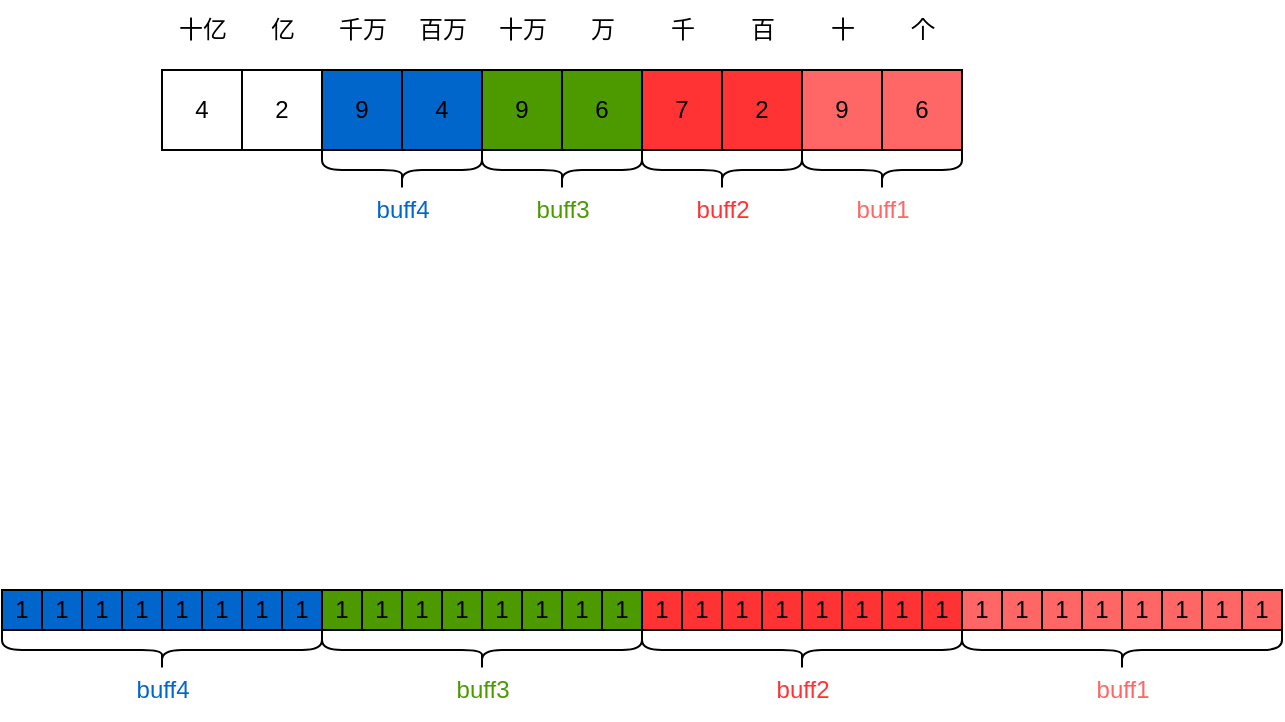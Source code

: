 <mxfile>
    <diagram id="7RUPg0daXSDkG8fSqDm7" name="Page-1">
        <mxGraphModel dx="1025" dy="792" grid="1" gridSize="10" guides="1" tooltips="1" connect="1" arrows="1" fold="1" page="1" pageScale="1" pageWidth="850" pageHeight="1100" math="0" shadow="0">
            <root>
                <mxCell id="0"/>
                <mxCell id="1" parent="0"/>
                <mxCell id="2" value="4" style="whiteSpace=wrap;html=1;aspect=fixed;" parent="1" vertex="1">
                    <mxGeometry x="120" y="160" width="40" height="40" as="geometry"/>
                </mxCell>
                <mxCell id="3" value="2" style="whiteSpace=wrap;html=1;aspect=fixed;" parent="1" vertex="1">
                    <mxGeometry x="160" y="160" width="40" height="40" as="geometry"/>
                </mxCell>
                <mxCell id="4" value="9" style="whiteSpace=wrap;html=1;aspect=fixed;fillColor=#0066CC;" parent="1" vertex="1">
                    <mxGeometry x="200" y="160" width="40" height="40" as="geometry"/>
                </mxCell>
                <mxCell id="5" value="4" style="whiteSpace=wrap;html=1;aspect=fixed;fillColor=#0066CC;" parent="1" vertex="1">
                    <mxGeometry x="240" y="160" width="40" height="40" as="geometry"/>
                </mxCell>
                <mxCell id="6" value="9" style="whiteSpace=wrap;html=1;aspect=fixed;fillColor=#4D9900;" parent="1" vertex="1">
                    <mxGeometry x="280" y="160" width="40" height="40" as="geometry"/>
                </mxCell>
                <mxCell id="7" value="6" style="whiteSpace=wrap;html=1;aspect=fixed;fillColor=#4D9900;" parent="1" vertex="1">
                    <mxGeometry x="320" y="160" width="40" height="40" as="geometry"/>
                </mxCell>
                <mxCell id="8" value="7" style="whiteSpace=wrap;html=1;aspect=fixed;fillColor=#FF3333;" parent="1" vertex="1">
                    <mxGeometry x="360" y="160" width="40" height="40" as="geometry"/>
                </mxCell>
                <mxCell id="9" value="2" style="whiteSpace=wrap;html=1;aspect=fixed;fillColor=#FF3333;" parent="1" vertex="1">
                    <mxGeometry x="400" y="160" width="40" height="40" as="geometry"/>
                </mxCell>
                <mxCell id="10" value="9" style="whiteSpace=wrap;html=1;aspect=fixed;fillColor=#FF6666;" parent="1" vertex="1">
                    <mxGeometry x="440" y="160" width="40" height="40" as="geometry"/>
                </mxCell>
                <mxCell id="11" value="6" style="whiteSpace=wrap;html=1;aspect=fixed;fillColor=#FF6666;" parent="1" vertex="1">
                    <mxGeometry x="480" y="160" width="40" height="40" as="geometry"/>
                </mxCell>
                <mxCell id="12" value="个" style="text;html=1;align=center;verticalAlign=middle;resizable=0;points=[];autosize=1;strokeColor=none;fillColor=none;" parent="1" vertex="1">
                    <mxGeometry x="480" y="125" width="40" height="30" as="geometry"/>
                </mxCell>
                <mxCell id="15" value="十" style="text;html=1;align=center;verticalAlign=middle;resizable=0;points=[];autosize=1;strokeColor=none;fillColor=none;" parent="1" vertex="1">
                    <mxGeometry x="440" y="125" width="40" height="30" as="geometry"/>
                </mxCell>
                <mxCell id="16" value="百" style="text;html=1;align=center;verticalAlign=middle;resizable=0;points=[];autosize=1;strokeColor=none;fillColor=none;" parent="1" vertex="1">
                    <mxGeometry x="400" y="125" width="40" height="30" as="geometry"/>
                </mxCell>
                <mxCell id="17" value="千" style="text;html=1;align=center;verticalAlign=middle;resizable=0;points=[];autosize=1;strokeColor=none;fillColor=none;" parent="1" vertex="1">
                    <mxGeometry x="360" y="125" width="40" height="30" as="geometry"/>
                </mxCell>
                <mxCell id="18" value="万" style="text;html=1;align=center;verticalAlign=middle;resizable=0;points=[];autosize=1;strokeColor=none;fillColor=none;" parent="1" vertex="1">
                    <mxGeometry x="320" y="125" width="40" height="30" as="geometry"/>
                </mxCell>
                <mxCell id="19" value="十万" style="text;html=1;align=center;verticalAlign=middle;resizable=0;points=[];autosize=1;strokeColor=none;fillColor=none;" parent="1" vertex="1">
                    <mxGeometry x="275" y="125" width="50" height="30" as="geometry"/>
                </mxCell>
                <mxCell id="20" value="百万" style="text;html=1;align=center;verticalAlign=middle;resizable=0;points=[];autosize=1;strokeColor=none;fillColor=none;" parent="1" vertex="1">
                    <mxGeometry x="235" y="125" width="50" height="30" as="geometry"/>
                </mxCell>
                <mxCell id="21" value="千万" style="text;html=1;align=center;verticalAlign=middle;resizable=0;points=[];autosize=1;strokeColor=none;fillColor=none;" parent="1" vertex="1">
                    <mxGeometry x="195" y="125" width="50" height="30" as="geometry"/>
                </mxCell>
                <mxCell id="22" value="亿" style="text;html=1;align=center;verticalAlign=middle;resizable=0;points=[];autosize=1;strokeColor=none;fillColor=none;" parent="1" vertex="1">
                    <mxGeometry x="160" y="125" width="40" height="30" as="geometry"/>
                </mxCell>
                <mxCell id="23" value="十亿" style="text;html=1;align=center;verticalAlign=middle;resizable=0;points=[];autosize=1;strokeColor=none;fillColor=none;" parent="1" vertex="1">
                    <mxGeometry x="115" y="125" width="50" height="30" as="geometry"/>
                </mxCell>
                <mxCell id="24" value="" style="shape=curlyBracket;whiteSpace=wrap;html=1;rounded=1;flipH=1;labelPosition=right;verticalLabelPosition=middle;align=left;verticalAlign=middle;rotation=90;" parent="1" vertex="1">
                    <mxGeometry x="470" y="170" width="20" height="80" as="geometry"/>
                </mxCell>
                <mxCell id="25" value="" style="shape=curlyBracket;whiteSpace=wrap;html=1;rounded=1;flipH=1;labelPosition=right;verticalLabelPosition=middle;align=left;verticalAlign=middle;rotation=90;" parent="1" vertex="1">
                    <mxGeometry x="390" y="170" width="20" height="80" as="geometry"/>
                </mxCell>
                <mxCell id="26" value="" style="shape=curlyBracket;whiteSpace=wrap;html=1;rounded=1;flipH=1;labelPosition=right;verticalLabelPosition=middle;align=left;verticalAlign=middle;rotation=90;" parent="1" vertex="1">
                    <mxGeometry x="310" y="170" width="20" height="80" as="geometry"/>
                </mxCell>
                <mxCell id="27" value="" style="shape=curlyBracket;whiteSpace=wrap;html=1;rounded=1;flipH=1;labelPosition=right;verticalLabelPosition=middle;align=left;verticalAlign=middle;rotation=90;" parent="1" vertex="1">
                    <mxGeometry x="230" y="170" width="20" height="80" as="geometry"/>
                </mxCell>
                <mxCell id="28" value="buff1" style="text;html=1;align=center;verticalAlign=middle;resizable=0;points=[];autosize=1;strokeColor=none;fillColor=none;fontColor=#FF6666;" parent="1" vertex="1">
                    <mxGeometry x="455" y="215" width="50" height="30" as="geometry"/>
                </mxCell>
                <mxCell id="29" value="buff2" style="text;html=1;align=center;verticalAlign=middle;resizable=0;points=[];autosize=1;strokeColor=none;fillColor=none;fontColor=#FF3333;" parent="1" vertex="1">
                    <mxGeometry x="375" y="215" width="50" height="30" as="geometry"/>
                </mxCell>
                <mxCell id="30" value="buff3" style="text;html=1;align=center;verticalAlign=middle;resizable=0;points=[];autosize=1;strokeColor=none;fillColor=none;fontColor=#4D9900;" parent="1" vertex="1">
                    <mxGeometry x="295" y="215" width="50" height="30" as="geometry"/>
                </mxCell>
                <mxCell id="31" value="buff4" style="text;html=1;align=center;verticalAlign=middle;resizable=0;points=[];autosize=1;strokeColor=none;fillColor=none;fontColor=#0066CC;" parent="1" vertex="1">
                    <mxGeometry x="215" y="215" width="50" height="30" as="geometry"/>
                </mxCell>
                <mxCell id="34" value="1" style="whiteSpace=wrap;html=1;aspect=fixed;fillColor=#0066CC;" parent="1" vertex="1">
                    <mxGeometry x="160" y="420" width="20" height="20" as="geometry"/>
                </mxCell>
                <mxCell id="35" value="1" style="whiteSpace=wrap;html=1;aspect=fixed;fillColor=#0066CC;" parent="1" vertex="1">
                    <mxGeometry x="180" y="420" width="20" height="20" as="geometry"/>
                </mxCell>
                <mxCell id="36" value="1" style="whiteSpace=wrap;html=1;aspect=fixed;fillColor=#4D9900;" parent="1" vertex="1">
                    <mxGeometry x="240" y="420" width="20" height="20" as="geometry"/>
                </mxCell>
                <mxCell id="37" value="1" style="whiteSpace=wrap;html=1;aspect=fixed;fillColor=#4D9900;" parent="1" vertex="1">
                    <mxGeometry x="260" y="420" width="20" height="20" as="geometry"/>
                </mxCell>
                <mxCell id="38" value="1" style="whiteSpace=wrap;html=1;aspect=fixed;fillColor=#FF3333;" parent="1" vertex="1">
                    <mxGeometry x="360" y="420" width="20" height="20" as="geometry"/>
                </mxCell>
                <mxCell id="39" value="1" style="whiteSpace=wrap;html=1;aspect=fixed;fillColor=#FF3333;" parent="1" vertex="1">
                    <mxGeometry x="380" y="420" width="20" height="20" as="geometry"/>
                </mxCell>
                <mxCell id="40" value="1" style="whiteSpace=wrap;html=1;aspect=fixed;fillColor=#FF6666;" parent="1" vertex="1">
                    <mxGeometry x="520" y="420" width="20" height="20" as="geometry"/>
                </mxCell>
                <mxCell id="41" value="1" style="whiteSpace=wrap;html=1;aspect=fixed;fillColor=#FF6666;" parent="1" vertex="1">
                    <mxGeometry x="540" y="420" width="20" height="20" as="geometry"/>
                </mxCell>
                <mxCell id="45" value="" style="shape=curlyBracket;whiteSpace=wrap;html=1;rounded=1;flipH=1;labelPosition=right;verticalLabelPosition=middle;align=left;verticalAlign=middle;rotation=90;" parent="1" vertex="1">
                    <mxGeometry x="110" y="370" width="20" height="160" as="geometry"/>
                </mxCell>
                <mxCell id="46" value="buff1" style="text;html=1;align=center;verticalAlign=middle;resizable=0;points=[];autosize=1;strokeColor=none;fillColor=none;fontColor=#FF6666;" parent="1" vertex="1">
                    <mxGeometry x="575" y="455" width="50" height="30" as="geometry"/>
                </mxCell>
                <mxCell id="47" value="buff2" style="text;html=1;align=center;verticalAlign=middle;resizable=0;points=[];autosize=1;strokeColor=none;fillColor=none;fontColor=#FF3333;" parent="1" vertex="1">
                    <mxGeometry x="415" y="455" width="50" height="30" as="geometry"/>
                </mxCell>
                <mxCell id="48" value="buff3" style="text;html=1;align=center;verticalAlign=middle;resizable=0;points=[];autosize=1;strokeColor=none;fillColor=none;fontColor=#4D9900;" parent="1" vertex="1">
                    <mxGeometry x="255" y="455" width="50" height="30" as="geometry"/>
                </mxCell>
                <mxCell id="49" value="buff4" style="text;html=1;align=center;verticalAlign=middle;resizable=0;points=[];autosize=1;strokeColor=none;fillColor=none;fontColor=#0066CC;" parent="1" vertex="1">
                    <mxGeometry x="95" y="455" width="50" height="30" as="geometry"/>
                </mxCell>
                <mxCell id="50" value="1" style="whiteSpace=wrap;html=1;aspect=fixed;fillColor=#FF6666;" parent="1" vertex="1">
                    <mxGeometry x="560" y="420" width="20" height="20" as="geometry"/>
                </mxCell>
                <mxCell id="51" value="1" style="whiteSpace=wrap;html=1;aspect=fixed;fillColor=#FF6666;" parent="1" vertex="1">
                    <mxGeometry x="580" y="420" width="20" height="20" as="geometry"/>
                </mxCell>
                <mxCell id="52" value="1" style="whiteSpace=wrap;html=1;aspect=fixed;fillColor=#FF3333;" parent="1" vertex="1">
                    <mxGeometry x="400" y="420" width="20" height="20" as="geometry"/>
                </mxCell>
                <mxCell id="53" value="1" style="whiteSpace=wrap;html=1;aspect=fixed;fillColor=#FF3333;" parent="1" vertex="1">
                    <mxGeometry x="420" y="420" width="20" height="20" as="geometry"/>
                </mxCell>
                <mxCell id="54" value="1" style="whiteSpace=wrap;html=1;aspect=fixed;fillColor=#4D9900;" parent="1" vertex="1">
                    <mxGeometry x="200" y="420" width="20" height="20" as="geometry"/>
                </mxCell>
                <mxCell id="55" value="1" style="whiteSpace=wrap;html=1;aspect=fixed;fillColor=#4D9900;" parent="1" vertex="1">
                    <mxGeometry x="220" y="420" width="20" height="20" as="geometry"/>
                </mxCell>
                <mxCell id="56" value="1" style="whiteSpace=wrap;html=1;aspect=fixed;fillColor=#0066CC;" parent="1" vertex="1">
                    <mxGeometry x="120" y="420" width="20" height="20" as="geometry"/>
                </mxCell>
                <mxCell id="57" value="1" style="whiteSpace=wrap;html=1;aspect=fixed;fillColor=#0066CC;" parent="1" vertex="1">
                    <mxGeometry x="140" y="420" width="20" height="20" as="geometry"/>
                </mxCell>
                <mxCell id="58" value="1" style="whiteSpace=wrap;html=1;aspect=fixed;fillColor=#0066CC;" parent="1" vertex="1">
                    <mxGeometry x="80" y="420" width="20" height="20" as="geometry"/>
                </mxCell>
                <mxCell id="59" value="1" style="whiteSpace=wrap;html=1;aspect=fixed;fillColor=#0066CC;" parent="1" vertex="1">
                    <mxGeometry x="100" y="420" width="20" height="20" as="geometry"/>
                </mxCell>
                <mxCell id="60" value="1" style="whiteSpace=wrap;html=1;aspect=fixed;fillColor=#0066CC;" parent="1" vertex="1">
                    <mxGeometry x="40" y="420" width="20" height="20" as="geometry"/>
                </mxCell>
                <mxCell id="61" value="1" style="whiteSpace=wrap;html=1;aspect=fixed;fillColor=#0066CC;" parent="1" vertex="1">
                    <mxGeometry x="60" y="420" width="20" height="20" as="geometry"/>
                </mxCell>
                <mxCell id="66" value="1" style="whiteSpace=wrap;html=1;aspect=fixed;fillColor=#FF6666;" parent="1" vertex="1">
                    <mxGeometry x="600" y="420" width="20" height="20" as="geometry"/>
                </mxCell>
                <mxCell id="67" value="1" style="whiteSpace=wrap;html=1;aspect=fixed;fillColor=#FF6666;" parent="1" vertex="1">
                    <mxGeometry x="620" y="420" width="20" height="20" as="geometry"/>
                </mxCell>
                <mxCell id="68" value="1" style="whiteSpace=wrap;html=1;aspect=fixed;fillColor=#FF6666;" parent="1" vertex="1">
                    <mxGeometry x="640" y="420" width="20" height="20" as="geometry"/>
                </mxCell>
                <mxCell id="69" value="1" style="whiteSpace=wrap;html=1;aspect=fixed;fillColor=#FF6666;" parent="1" vertex="1">
                    <mxGeometry x="660" y="420" width="20" height="20" as="geometry"/>
                </mxCell>
                <mxCell id="70" value="1" style="whiteSpace=wrap;html=1;aspect=fixed;fillColor=#FF3333;" parent="1" vertex="1">
                    <mxGeometry x="440" y="420" width="20" height="20" as="geometry"/>
                </mxCell>
                <mxCell id="71" value="1" style="whiteSpace=wrap;html=1;aspect=fixed;fillColor=#FF3333;" parent="1" vertex="1">
                    <mxGeometry x="460" y="420" width="20" height="20" as="geometry"/>
                </mxCell>
                <mxCell id="72" value="1" style="whiteSpace=wrap;html=1;aspect=fixed;fillColor=#FF3333;" parent="1" vertex="1">
                    <mxGeometry x="480" y="420" width="20" height="20" as="geometry"/>
                </mxCell>
                <mxCell id="73" value="1" style="whiteSpace=wrap;html=1;aspect=fixed;fillColor=#FF3333;" parent="1" vertex="1">
                    <mxGeometry x="500" y="420" width="20" height="20" as="geometry"/>
                </mxCell>
                <mxCell id="74" value="1" style="whiteSpace=wrap;html=1;aspect=fixed;fillColor=#4D9900;" parent="1" vertex="1">
                    <mxGeometry x="320" y="420" width="20" height="20" as="geometry"/>
                </mxCell>
                <mxCell id="75" value="1" style="whiteSpace=wrap;html=1;aspect=fixed;fillColor=#4D9900;" parent="1" vertex="1">
                    <mxGeometry x="340" y="420" width="20" height="20" as="geometry"/>
                </mxCell>
                <mxCell id="76" value="1" style="whiteSpace=wrap;html=1;aspect=fixed;fillColor=#4D9900;" parent="1" vertex="1">
                    <mxGeometry x="280" y="420" width="20" height="20" as="geometry"/>
                </mxCell>
                <mxCell id="77" value="1" style="whiteSpace=wrap;html=1;aspect=fixed;fillColor=#4D9900;" parent="1" vertex="1">
                    <mxGeometry x="300" y="420" width="20" height="20" as="geometry"/>
                </mxCell>
                <mxCell id="78" value="" style="shape=curlyBracket;whiteSpace=wrap;html=1;rounded=1;flipH=1;labelPosition=right;verticalLabelPosition=middle;align=left;verticalAlign=middle;rotation=90;" parent="1" vertex="1">
                    <mxGeometry x="270" y="370" width="20" height="160" as="geometry"/>
                </mxCell>
                <mxCell id="79" value="" style="shape=curlyBracket;whiteSpace=wrap;html=1;rounded=1;flipH=1;labelPosition=right;verticalLabelPosition=middle;align=left;verticalAlign=middle;rotation=90;" parent="1" vertex="1">
                    <mxGeometry x="430" y="370" width="20" height="160" as="geometry"/>
                </mxCell>
                <mxCell id="80" value="" style="shape=curlyBracket;whiteSpace=wrap;html=1;rounded=1;flipH=1;labelPosition=right;verticalLabelPosition=middle;align=left;verticalAlign=middle;rotation=90;" parent="1" vertex="1">
                    <mxGeometry x="590" y="370" width="20" height="160" as="geometry"/>
                </mxCell>
            </root>
        </mxGraphModel>
    </diagram>
    <diagram id="5LlAcO1TA_IJgmJyZ2j7" name="Page-2">
        <mxGraphModel grid="0" page="0" gridSize="10" guides="1" tooltips="1" connect="1" arrows="1" fold="1" pageScale="1" pageWidth="850" pageHeight="1100" math="0" shadow="0">
            <root>
                <mxCell id="0"/>
                <mxCell id="1" parent="0"/>
                <mxCell id="fENhOqj3eO_SFZ_ybnXz-1" value="&lt;font color=&quot;#ffff66&quot;&gt;0&lt;/font&gt;" style="whiteSpace=wrap;html=1;aspect=fixed;fontColor=#ffffff;fillColor=#d80073;strokeColor=default;" vertex="1" parent="1">
                    <mxGeometry x="120" y="180" width="20" height="20" as="geometry"/>
                </mxCell>
                <mxCell id="fENhOqj3eO_SFZ_ybnXz-2" value="1" style="whiteSpace=wrap;html=1;aspect=fixed;fontColor=#FFFF66;fillColor=none;" vertex="1" parent="1">
                    <mxGeometry x="140" y="180" width="20" height="20" as="geometry"/>
                </mxCell>
                <mxCell id="fENhOqj3eO_SFZ_ybnXz-3" value="1" style="whiteSpace=wrap;html=1;aspect=fixed;fontColor=#FFFF66;fillColor=none;" vertex="1" parent="1">
                    <mxGeometry x="160" y="180" width="20" height="20" as="geometry"/>
                </mxCell>
                <mxCell id="fENhOqj3eO_SFZ_ybnXz-4" value="1" style="whiteSpace=wrap;html=1;aspect=fixed;fontColor=#FFFF66;fillColor=none;" vertex="1" parent="1">
                    <mxGeometry x="180" y="180" width="20" height="20" as="geometry"/>
                </mxCell>
                <mxCell id="fENhOqj3eO_SFZ_ybnXz-13" value="&lt;font color=&quot;#ffff66&quot;&gt;1&lt;/font&gt;" style="whiteSpace=wrap;html=1;aspect=fixed;fontColor=#0066CC;fillColor=none;" vertex="1" parent="1">
                    <mxGeometry x="200" y="180" width="20" height="20" as="geometry"/>
                </mxCell>
                <mxCell id="fENhOqj3eO_SFZ_ybnXz-14" value="1" style="whiteSpace=wrap;html=1;aspect=fixed;fontColor=#FFFF66;fillColor=none;" vertex="1" parent="1">
                    <mxGeometry x="220" y="180" width="20" height="20" as="geometry"/>
                </mxCell>
                <mxCell id="fENhOqj3eO_SFZ_ybnXz-15" value="1" style="whiteSpace=wrap;html=1;aspect=fixed;fontColor=#FFFF66;fillColor=none;" vertex="1" parent="1">
                    <mxGeometry x="240" y="180" width="20" height="20" as="geometry"/>
                </mxCell>
                <mxCell id="fENhOqj3eO_SFZ_ybnXz-16" value="1" style="whiteSpace=wrap;html=1;aspect=fixed;fontColor=#FFFF66;fillColor=none;" vertex="1" parent="1">
                    <mxGeometry x="260" y="180" width="20" height="20" as="geometry"/>
                </mxCell>
                <mxCell id="fENhOqj3eO_SFZ_ybnXz-17" value="&lt;font color=&quot;#ffff66&quot;&gt;1&lt;/font&gt;" style="whiteSpace=wrap;html=1;aspect=fixed;fontColor=#0066CC;fillColor=none;" vertex="1" parent="1">
                    <mxGeometry x="280" y="180" width="20" height="20" as="geometry"/>
                </mxCell>
                <mxCell id="fENhOqj3eO_SFZ_ybnXz-18" value="1" style="whiteSpace=wrap;html=1;aspect=fixed;fontColor=#FFFF66;fillColor=none;" vertex="1" parent="1">
                    <mxGeometry x="300" y="180" width="20" height="20" as="geometry"/>
                </mxCell>
                <mxCell id="fENhOqj3eO_SFZ_ybnXz-19" value="1" style="whiteSpace=wrap;html=1;aspect=fixed;fontColor=#FFFF66;fillColor=none;" vertex="1" parent="1">
                    <mxGeometry x="320" y="180" width="20" height="20" as="geometry"/>
                </mxCell>
                <mxCell id="fENhOqj3eO_SFZ_ybnXz-20" value="1" style="whiteSpace=wrap;html=1;aspect=fixed;fontColor=#FFFF66;fillColor=none;" vertex="1" parent="1">
                    <mxGeometry x="340" y="180" width="20" height="20" as="geometry"/>
                </mxCell>
                <mxCell id="fENhOqj3eO_SFZ_ybnXz-21" value="&lt;font color=&quot;#ffff66&quot;&gt;1&lt;/font&gt;" style="whiteSpace=wrap;html=1;aspect=fixed;fontColor=#0066CC;fillColor=none;" vertex="1" parent="1">
                    <mxGeometry x="360" y="180" width="20" height="20" as="geometry"/>
                </mxCell>
                <mxCell id="fENhOqj3eO_SFZ_ybnXz-22" value="1" style="whiteSpace=wrap;html=1;aspect=fixed;fontColor=#FFFF66;fillColor=none;" vertex="1" parent="1">
                    <mxGeometry x="380" y="180" width="20" height="20" as="geometry"/>
                </mxCell>
                <mxCell id="fENhOqj3eO_SFZ_ybnXz-23" value="1" style="whiteSpace=wrap;html=1;aspect=fixed;fontColor=#FFFF66;fillColor=none;" vertex="1" parent="1">
                    <mxGeometry x="400" y="180" width="20" height="20" as="geometry"/>
                </mxCell>
                <mxCell id="fENhOqj3eO_SFZ_ybnXz-24" value="1" style="whiteSpace=wrap;html=1;aspect=fixed;fontColor=#FFFF66;fillColor=none;" vertex="1" parent="1">
                    <mxGeometry x="420" y="180" width="20" height="20" as="geometry"/>
                </mxCell>
                <mxCell id="fENhOqj3eO_SFZ_ybnXz-25" value="&lt;font color=&quot;#ffff66&quot;&gt;1&lt;/font&gt;" style="whiteSpace=wrap;html=1;aspect=fixed;fontColor=#0066CC;fillColor=none;" vertex="1" parent="1">
                    <mxGeometry x="440" y="180" width="20" height="20" as="geometry"/>
                </mxCell>
                <mxCell id="fENhOqj3eO_SFZ_ybnXz-26" value="1" style="whiteSpace=wrap;html=1;aspect=fixed;fontColor=#FFFF66;fillColor=none;" vertex="1" parent="1">
                    <mxGeometry x="460" y="180" width="20" height="20" as="geometry"/>
                </mxCell>
                <mxCell id="fENhOqj3eO_SFZ_ybnXz-27" value="1" style="whiteSpace=wrap;html=1;aspect=fixed;fontColor=#FFFF66;fillColor=none;" vertex="1" parent="1">
                    <mxGeometry x="480" y="180" width="20" height="20" as="geometry"/>
                </mxCell>
                <mxCell id="fENhOqj3eO_SFZ_ybnXz-28" value="1" style="whiteSpace=wrap;html=1;aspect=fixed;fontColor=#FFFF66;fillColor=none;" vertex="1" parent="1">
                    <mxGeometry x="500" y="180" width="20" height="20" as="geometry"/>
                </mxCell>
                <mxCell id="fENhOqj3eO_SFZ_ybnXz-29" value="&lt;font color=&quot;#ffff66&quot;&gt;1&lt;/font&gt;" style="whiteSpace=wrap;html=1;aspect=fixed;fontColor=#0066CC;fillColor=none;" vertex="1" parent="1">
                    <mxGeometry x="520" y="180" width="20" height="20" as="geometry"/>
                </mxCell>
                <mxCell id="fENhOqj3eO_SFZ_ybnXz-30" value="1" style="whiteSpace=wrap;html=1;aspect=fixed;fontColor=#FFFF66;fillColor=none;" vertex="1" parent="1">
                    <mxGeometry x="540" y="180" width="20" height="20" as="geometry"/>
                </mxCell>
                <mxCell id="fENhOqj3eO_SFZ_ybnXz-31" value="1" style="whiteSpace=wrap;html=1;aspect=fixed;fontColor=#FFFF66;fillColor=none;" vertex="1" parent="1">
                    <mxGeometry x="560" y="180" width="20" height="20" as="geometry"/>
                </mxCell>
                <mxCell id="fENhOqj3eO_SFZ_ybnXz-32" value="1" style="whiteSpace=wrap;html=1;aspect=fixed;fontColor=#FFFF66;fillColor=none;" vertex="1" parent="1">
                    <mxGeometry x="580" y="180" width="20" height="20" as="geometry"/>
                </mxCell>
                <mxCell id="fENhOqj3eO_SFZ_ybnXz-33" value="&lt;font color=&quot;#ffff66&quot;&gt;1&lt;/font&gt;" style="whiteSpace=wrap;html=1;aspect=fixed;fontColor=#0066CC;fillColor=none;" vertex="1" parent="1">
                    <mxGeometry x="600" y="180" width="20" height="20" as="geometry"/>
                </mxCell>
                <mxCell id="fENhOqj3eO_SFZ_ybnXz-34" value="1" style="whiteSpace=wrap;html=1;aspect=fixed;fontColor=#FFFF66;fillColor=none;" vertex="1" parent="1">
                    <mxGeometry x="620" y="180" width="20" height="20" as="geometry"/>
                </mxCell>
                <mxCell id="fENhOqj3eO_SFZ_ybnXz-35" value="1" style="whiteSpace=wrap;html=1;aspect=fixed;fontColor=#FFFF66;fillColor=none;" vertex="1" parent="1">
                    <mxGeometry x="640" y="180" width="20" height="20" as="geometry"/>
                </mxCell>
                <mxCell id="fENhOqj3eO_SFZ_ybnXz-36" value="1" style="whiteSpace=wrap;html=1;aspect=fixed;fontColor=#FFFF66;fillColor=none;" vertex="1" parent="1">
                    <mxGeometry x="660" y="180" width="20" height="20" as="geometry"/>
                </mxCell>
                <mxCell id="fENhOqj3eO_SFZ_ybnXz-37" value="&lt;font color=&quot;#ffff66&quot;&gt;1&lt;/font&gt;" style="whiteSpace=wrap;html=1;aspect=fixed;fontColor=#0066CC;fillColor=none;" vertex="1" parent="1">
                    <mxGeometry x="680" y="180" width="20" height="20" as="geometry"/>
                </mxCell>
                <mxCell id="fENhOqj3eO_SFZ_ybnXz-38" value="1" style="whiteSpace=wrap;html=1;aspect=fixed;fontColor=#FFFF66;fillColor=none;" vertex="1" parent="1">
                    <mxGeometry x="700" y="180" width="20" height="20" as="geometry"/>
                </mxCell>
                <mxCell id="fENhOqj3eO_SFZ_ybnXz-39" value="1" style="whiteSpace=wrap;html=1;aspect=fixed;fontColor=#FFFF66;fillColor=none;" vertex="1" parent="1">
                    <mxGeometry x="720" y="180" width="20" height="20" as="geometry"/>
                </mxCell>
                <mxCell id="fENhOqj3eO_SFZ_ybnXz-40" value="1" style="whiteSpace=wrap;html=1;aspect=fixed;fontColor=#FFFF66;fillColor=none;" vertex="1" parent="1">
                    <mxGeometry x="740" y="180" width="20" height="20" as="geometry"/>
                </mxCell>
                <mxCell id="fENhOqj3eO_SFZ_ybnXz-41" value="0" style="text;html=1;align=center;verticalAlign=middle;resizable=0;points=[];autosize=1;strokeColor=none;fillColor=none;fontColor=#FFFF66;" vertex="1" parent="1">
                    <mxGeometry x="735" y="155" width="30" height="30" as="geometry"/>
                </mxCell>
                <mxCell id="fENhOqj3eO_SFZ_ybnXz-42" value="31" style="text;html=1;align=center;verticalAlign=middle;resizable=0;points=[];autosize=1;strokeColor=none;fillColor=none;fontColor=#FFFF66;" vertex="1" parent="1">
                    <mxGeometry x="110" y="155" width="40" height="30" as="geometry"/>
                </mxCell>
                <mxCell id="fENhOqj3eO_SFZ_ybnXz-43" value="sign(1 bit)" style="text;html=1;align=center;verticalAlign=middle;resizable=0;points=[];autosize=1;strokeColor=none;fillColor=none;fontColor=#FFFF66;" vertex="1" parent="1">
                    <mxGeometry x="90" y="220" width="80" height="30" as="geometry"/>
                </mxCell>
                <mxCell id="fENhOqj3eO_SFZ_ybnXz-44" value="" style="shape=curlyBracket;whiteSpace=wrap;html=1;rounded=1;flipH=1;labelPosition=right;verticalLabelPosition=middle;align=left;verticalAlign=middle;strokeColor=default;fontColor=#FFFF66;fillColor=none;rotation=90;" vertex="1" parent="1">
                    <mxGeometry x="440" y="-100" width="20" height="620" as="geometry"/>
                </mxCell>
                <mxCell id="fENhOqj3eO_SFZ_ybnXz-45" value="" style="endArrow=classic;html=1;fontColor=#FFFF66;entryX=0.5;entryY=1;entryDx=0;entryDy=0;" edge="1" parent="1" source="fENhOqj3eO_SFZ_ybnXz-43" target="fENhOqj3eO_SFZ_ybnXz-1">
                    <mxGeometry width="50" height="50" relative="1" as="geometry">
                        <mxPoint x="270" y="150" as="sourcePoint"/>
                        <mxPoint x="320" y="100" as="targetPoint"/>
                    </mxGeometry>
                </mxCell>
                <mxCell id="fENhOqj3eO_SFZ_ybnXz-46" value="value(31 bits)" style="text;html=1;align=center;verticalAlign=middle;resizable=0;points=[];autosize=1;strokeColor=none;fillColor=none;fontColor=#FFFF66;" vertex="1" parent="1">
                    <mxGeometry x="400" y="220" width="100" height="30" as="geometry"/>
                </mxCell>
                <mxCell id="fENhOqj3eO_SFZ_ybnXz-47" value="&lt;font color=&quot;#ffff66&quot;&gt;0&lt;/font&gt;" style="whiteSpace=wrap;html=1;aspect=fixed;fontColor=#ffffff;fillColor=#d80073;strokeColor=default;" vertex="1" parent="1">
                    <mxGeometry x="120" y="380" width="20" height="20" as="geometry"/>
                </mxCell>
                <mxCell id="fENhOqj3eO_SFZ_ybnXz-48" value="0" style="whiteSpace=wrap;html=1;aspect=fixed;fontColor=#FFFF66;fillColor=none;" vertex="1" parent="1">
                    <mxGeometry x="140" y="380" width="20" height="20" as="geometry"/>
                </mxCell>
                <mxCell id="fENhOqj3eO_SFZ_ybnXz-49" value="1" style="whiteSpace=wrap;html=1;aspect=fixed;fontColor=#ffffff;fillColor=#008a00;strokeColor=#FFFF66;" vertex="1" parent="1">
                    <mxGeometry x="160" y="380" width="20" height="20" as="geometry"/>
                </mxCell>
                <mxCell id="fENhOqj3eO_SFZ_ybnXz-50" value="1" style="whiteSpace=wrap;html=1;aspect=fixed;fontColor=#ffffff;fillColor=#008a00;strokeColor=#FFFF66;" vertex="1" parent="1">
                    <mxGeometry x="180" y="380" width="20" height="20" as="geometry"/>
                </mxCell>
                <mxCell id="fENhOqj3eO_SFZ_ybnXz-51" value="&lt;font color=&quot;#ffff66&quot;&gt;1&lt;/font&gt;" style="whiteSpace=wrap;html=1;aspect=fixed;fontColor=#ffffff;fillColor=#008a00;strokeColor=#FFFF66;" vertex="1" parent="1">
                    <mxGeometry x="200" y="380" width="20" height="20" as="geometry"/>
                </mxCell>
                <mxCell id="fENhOqj3eO_SFZ_ybnXz-52" value="1" style="whiteSpace=wrap;html=1;aspect=fixed;fontColor=#ffffff;fillColor=#008a00;strokeColor=#FFFF66;" vertex="1" parent="1">
                    <mxGeometry x="220" y="380" width="20" height="20" as="geometry"/>
                </mxCell>
                <mxCell id="fENhOqj3eO_SFZ_ybnXz-53" value="1" style="whiteSpace=wrap;html=1;aspect=fixed;fontColor=#ffffff;fillColor=#008a00;strokeColor=#FFFF66;" vertex="1" parent="1">
                    <mxGeometry x="240" y="380" width="20" height="20" as="geometry"/>
                </mxCell>
                <mxCell id="fENhOqj3eO_SFZ_ybnXz-54" value="1" style="whiteSpace=wrap;html=1;aspect=fixed;fontColor=#ffffff;fillColor=#008a00;strokeColor=#FFFF66;" vertex="1" parent="1">
                    <mxGeometry x="260" y="380" width="20" height="20" as="geometry"/>
                </mxCell>
                <mxCell id="fENhOqj3eO_SFZ_ybnXz-55" value="&lt;font color=&quot;#ffff66&quot;&gt;1&lt;/font&gt;" style="whiteSpace=wrap;html=1;aspect=fixed;fontColor=#ffffff;fillColor=#008a00;strokeColor=#FFFF66;" vertex="1" parent="1">
                    <mxGeometry x="280" y="380" width="20" height="20" as="geometry"/>
                </mxCell>
                <mxCell id="fENhOqj3eO_SFZ_ybnXz-56" value="1" style="whiteSpace=wrap;html=1;aspect=fixed;fontColor=#FFFF66;fillColor=none;" vertex="1" parent="1">
                    <mxGeometry x="300" y="380" width="20" height="20" as="geometry"/>
                </mxCell>
                <mxCell id="fENhOqj3eO_SFZ_ybnXz-57" value="1" style="whiteSpace=wrap;html=1;aspect=fixed;fontColor=#FFFF66;fillColor=none;" vertex="1" parent="1">
                    <mxGeometry x="320" y="380" width="20" height="20" as="geometry"/>
                </mxCell>
                <mxCell id="fENhOqj3eO_SFZ_ybnXz-58" value="1" style="whiteSpace=wrap;html=1;aspect=fixed;fontColor=#FFFF66;fillColor=none;" vertex="1" parent="1">
                    <mxGeometry x="340" y="380" width="20" height="20" as="geometry"/>
                </mxCell>
                <mxCell id="fENhOqj3eO_SFZ_ybnXz-59" value="&lt;font color=&quot;#ffff66&quot;&gt;1&lt;/font&gt;" style="whiteSpace=wrap;html=1;aspect=fixed;fontColor=#0066CC;fillColor=none;" vertex="1" parent="1">
                    <mxGeometry x="360" y="380" width="20" height="20" as="geometry"/>
                </mxCell>
                <mxCell id="fENhOqj3eO_SFZ_ybnXz-60" value="1" style="whiteSpace=wrap;html=1;aspect=fixed;fontColor=#FFFF66;fillColor=none;" vertex="1" parent="1">
                    <mxGeometry x="380" y="380" width="20" height="20" as="geometry"/>
                </mxCell>
                <mxCell id="fENhOqj3eO_SFZ_ybnXz-61" value="1" style="whiteSpace=wrap;html=1;aspect=fixed;fontColor=#FFFF66;fillColor=none;" vertex="1" parent="1">
                    <mxGeometry x="400" y="380" width="20" height="20" as="geometry"/>
                </mxCell>
                <mxCell id="fENhOqj3eO_SFZ_ybnXz-62" value="1" style="whiteSpace=wrap;html=1;aspect=fixed;fontColor=#FFFF66;fillColor=none;" vertex="1" parent="1">
                    <mxGeometry x="420" y="380" width="20" height="20" as="geometry"/>
                </mxCell>
                <mxCell id="fENhOqj3eO_SFZ_ybnXz-63" value="&lt;font color=&quot;#ffff66&quot;&gt;1&lt;/font&gt;" style="whiteSpace=wrap;html=1;aspect=fixed;fontColor=#0066CC;fillColor=none;" vertex="1" parent="1">
                    <mxGeometry x="440" y="380" width="20" height="20" as="geometry"/>
                </mxCell>
                <mxCell id="fENhOqj3eO_SFZ_ybnXz-64" value="1" style="whiteSpace=wrap;html=1;aspect=fixed;fontColor=#FFFF66;fillColor=none;" vertex="1" parent="1">
                    <mxGeometry x="460" y="380" width="20" height="20" as="geometry"/>
                </mxCell>
                <mxCell id="fENhOqj3eO_SFZ_ybnXz-65" value="1" style="whiteSpace=wrap;html=1;aspect=fixed;fontColor=#FFFF66;fillColor=none;" vertex="1" parent="1">
                    <mxGeometry x="480" y="380" width="20" height="20" as="geometry"/>
                </mxCell>
                <mxCell id="fENhOqj3eO_SFZ_ybnXz-66" value="1" style="whiteSpace=wrap;html=1;aspect=fixed;fontColor=#FFFF66;fillColor=none;" vertex="1" parent="1">
                    <mxGeometry x="500" y="380" width="20" height="20" as="geometry"/>
                </mxCell>
                <mxCell id="fENhOqj3eO_SFZ_ybnXz-67" value="&lt;font color=&quot;#ffff66&quot;&gt;1&lt;/font&gt;" style="whiteSpace=wrap;html=1;aspect=fixed;fontColor=#0066CC;fillColor=none;" vertex="1" parent="1">
                    <mxGeometry x="520" y="380" width="20" height="20" as="geometry"/>
                </mxCell>
                <mxCell id="fENhOqj3eO_SFZ_ybnXz-68" value="1" style="whiteSpace=wrap;html=1;aspect=fixed;fontColor=#FFFF66;fillColor=none;" vertex="1" parent="1">
                    <mxGeometry x="540" y="380" width="20" height="20" as="geometry"/>
                </mxCell>
                <mxCell id="fENhOqj3eO_SFZ_ybnXz-69" value="1" style="whiteSpace=wrap;html=1;aspect=fixed;fontColor=#FFFF66;fillColor=none;" vertex="1" parent="1">
                    <mxGeometry x="560" y="380" width="20" height="20" as="geometry"/>
                </mxCell>
                <mxCell id="fENhOqj3eO_SFZ_ybnXz-70" value="1" style="whiteSpace=wrap;html=1;aspect=fixed;fontColor=#FFFF66;fillColor=none;" vertex="1" parent="1">
                    <mxGeometry x="580" y="380" width="20" height="20" as="geometry"/>
                </mxCell>
                <mxCell id="fENhOqj3eO_SFZ_ybnXz-71" value="&lt;font color=&quot;#ffff66&quot;&gt;1&lt;/font&gt;" style="whiteSpace=wrap;html=1;aspect=fixed;fontColor=#0066CC;fillColor=none;" vertex="1" parent="1">
                    <mxGeometry x="600" y="380" width="20" height="20" as="geometry"/>
                </mxCell>
                <mxCell id="fENhOqj3eO_SFZ_ybnXz-72" value="1" style="whiteSpace=wrap;html=1;aspect=fixed;fontColor=#FFFF66;fillColor=none;" vertex="1" parent="1">
                    <mxGeometry x="620" y="380" width="20" height="20" as="geometry"/>
                </mxCell>
                <mxCell id="fENhOqj3eO_SFZ_ybnXz-73" value="1" style="whiteSpace=wrap;html=1;aspect=fixed;fontColor=#FFFF66;fillColor=none;" vertex="1" parent="1">
                    <mxGeometry x="640" y="380" width="20" height="20" as="geometry"/>
                </mxCell>
                <mxCell id="fENhOqj3eO_SFZ_ybnXz-74" value="1" style="whiteSpace=wrap;html=1;aspect=fixed;fontColor=#FFFF66;fillColor=none;" vertex="1" parent="1">
                    <mxGeometry x="660" y="380" width="20" height="20" as="geometry"/>
                </mxCell>
                <mxCell id="fENhOqj3eO_SFZ_ybnXz-75" value="&lt;font color=&quot;#ffff66&quot;&gt;1&lt;/font&gt;" style="whiteSpace=wrap;html=1;aspect=fixed;fontColor=#0066CC;fillColor=none;" vertex="1" parent="1">
                    <mxGeometry x="680" y="380" width="20" height="20" as="geometry"/>
                </mxCell>
                <mxCell id="fENhOqj3eO_SFZ_ybnXz-76" value="1" style="whiteSpace=wrap;html=1;aspect=fixed;fontColor=#FFFF66;fillColor=none;" vertex="1" parent="1">
                    <mxGeometry x="700" y="380" width="20" height="20" as="geometry"/>
                </mxCell>
                <mxCell id="fENhOqj3eO_SFZ_ybnXz-77" value="1" style="whiteSpace=wrap;html=1;aspect=fixed;fontColor=#FFFF66;fillColor=none;" vertex="1" parent="1">
                    <mxGeometry x="720" y="380" width="20" height="20" as="geometry"/>
                </mxCell>
                <mxCell id="fENhOqj3eO_SFZ_ybnXz-78" value="1" style="whiteSpace=wrap;html=1;aspect=fixed;fontColor=#FFFF66;fillColor=none;" vertex="1" parent="1">
                    <mxGeometry x="740" y="380" width="20" height="20" as="geometry"/>
                </mxCell>
                <mxCell id="fENhOqj3eO_SFZ_ybnXz-79" value="0" style="text;html=1;align=center;verticalAlign=middle;resizable=0;points=[];autosize=1;strokeColor=none;fillColor=none;fontColor=#FFFF66;" vertex="1" parent="1">
                    <mxGeometry x="735" y="355" width="30" height="30" as="geometry"/>
                </mxCell>
                <mxCell id="fENhOqj3eO_SFZ_ybnXz-80" value="31" style="text;html=1;align=center;verticalAlign=middle;resizable=0;points=[];autosize=1;strokeColor=none;fillColor=none;fontColor=#FFFF66;" vertex="1" parent="1">
                    <mxGeometry x="110" y="355" width="40" height="30" as="geometry"/>
                </mxCell>
                <mxCell id="fENhOqj3eO_SFZ_ybnXz-81" value="sign(1 bit)" style="text;html=1;align=center;verticalAlign=middle;resizable=0;points=[];autosize=1;strokeColor=none;fillColor=none;fontColor=#FFFF66;" vertex="1" parent="1">
                    <mxGeometry x="90" y="420" width="80" height="30" as="geometry"/>
                </mxCell>
                <mxCell id="fENhOqj3eO_SFZ_ybnXz-82" value="" style="shape=curlyBracket;whiteSpace=wrap;html=1;rounded=1;flipH=1;labelPosition=right;verticalLabelPosition=middle;align=left;verticalAlign=middle;strokeColor=default;fontColor=#FFFF66;fillColor=none;rotation=90;" vertex="1" parent="1">
                    <mxGeometry x="210" y="330" width="20" height="160" as="geometry"/>
                </mxCell>
                <mxCell id="fENhOqj3eO_SFZ_ybnXz-83" value="" style="endArrow=classic;html=1;fontColor=#FFFF66;entryX=0.5;entryY=1;entryDx=0;entryDy=0;" edge="1" parent="1" source="fENhOqj3eO_SFZ_ybnXz-81" target="fENhOqj3eO_SFZ_ybnXz-47">
                    <mxGeometry width="50" height="50" relative="1" as="geometry">
                        <mxPoint x="270" y="350" as="sourcePoint"/>
                        <mxPoint x="320" y="300" as="targetPoint"/>
                    </mxGeometry>
                </mxCell>
                <mxCell id="fENhOqj3eO_SFZ_ybnXz-84" value="fraction(23 bits)" style="text;html=1;align=center;verticalAlign=middle;resizable=0;points=[];autosize=1;strokeColor=none;fillColor=none;fontColor=#FFFF66;" vertex="1" parent="1">
                    <mxGeometry x="475" y="420" width="110" height="30" as="geometry"/>
                </mxCell>
                <mxCell id="fENhOqj3eO_SFZ_ybnXz-85" value="exponent(8 bit)" style="text;html=1;align=center;verticalAlign=middle;resizable=0;points=[];autosize=1;strokeColor=none;fillColor=none;fontColor=#FFFF66;" vertex="1" parent="1">
                    <mxGeometry x="170" y="420" width="100" height="30" as="geometry"/>
                </mxCell>
                <mxCell id="fENhOqj3eO_SFZ_ybnXz-86" value="" style="shape=curlyBracket;whiteSpace=wrap;html=1;rounded=1;flipH=1;labelPosition=right;verticalLabelPosition=middle;align=left;verticalAlign=middle;strokeColor=default;fontColor=#FFFF66;fillColor=none;rotation=90;" vertex="1" parent="1">
                    <mxGeometry x="520" y="180" width="20" height="460" as="geometry"/>
                </mxCell>
                <mxCell id="fENhOqj3eO_SFZ_ybnXz-88" value="22" style="text;html=1;align=center;verticalAlign=middle;resizable=0;points=[];autosize=1;strokeColor=none;fillColor=none;fontColor=#FFFF66;" vertex="1" parent="1">
                    <mxGeometry x="290" y="355" width="40" height="30" as="geometry"/>
                </mxCell>
                <mxCell id="fENhOqj3eO_SFZ_ybnXz-91" value="23" style="text;html=1;align=center;verticalAlign=middle;resizable=0;points=[];autosize=1;strokeColor=none;fillColor=none;fontColor=#FFFF66;" vertex="1" parent="1">
                    <mxGeometry x="270" y="355" width="40" height="30" as="geometry"/>
                </mxCell>
                <mxCell id="fENhOqj3eO_SFZ_ybnXz-92" value="30" style="text;html=1;align=center;verticalAlign=middle;resizable=0;points=[];autosize=1;strokeColor=none;fillColor=none;fontColor=#FFFF66;" vertex="1" parent="1">
                    <mxGeometry x="130" y="355" width="40" height="30" as="geometry"/>
                </mxCell>
                <mxCell id="fENhOqj3eO_SFZ_ybnXz-93" value="30" style="text;html=1;align=center;verticalAlign=middle;resizable=0;points=[];autosize=1;strokeColor=none;fillColor=none;fontColor=#FFFF66;" vertex="1" parent="1">
                    <mxGeometry x="130" y="155" width="40" height="30" as="geometry"/>
                </mxCell>
                <mxCell id="fENhOqj3eO_SFZ_ybnXz-94" value="0" style="whiteSpace=wrap;html=1;aspect=fixed;fontColor=#ffffff;fillColor=#008a00;strokeColor=#FFFF66;" vertex="1" parent="1">
                    <mxGeometry x="140" y="380" width="20" height="20" as="geometry"/>
                </mxCell>
                <mxCell id="fENhOqj3eO_SFZ_ybnXz-95" value="&lt;font color=&quot;#ffff66&quot;&gt;0&lt;/font&gt;" style="whiteSpace=wrap;html=1;aspect=fixed;fontColor=#ffffff;fillColor=#d80073;strokeColor=default;" vertex="1" parent="1">
                    <mxGeometry x="122.5" y="530" width="20" height="20" as="geometry"/>
                </mxCell>
                <mxCell id="fENhOqj3eO_SFZ_ybnXz-96" value="0" style="whiteSpace=wrap;html=1;aspect=fixed;fontColor=#FFFF66;fillColor=none;" vertex="1" parent="1">
                    <mxGeometry x="142.5" y="530" width="20" height="20" as="geometry"/>
                </mxCell>
                <mxCell id="fENhOqj3eO_SFZ_ybnXz-97" value="1" style="whiteSpace=wrap;html=1;aspect=fixed;fontColor=#ffffff;fillColor=#008a00;strokeColor=#FFFF66;" vertex="1" parent="1">
                    <mxGeometry x="162.5" y="530" width="20" height="20" as="geometry"/>
                </mxCell>
                <mxCell id="fENhOqj3eO_SFZ_ybnXz-98" value="1" style="whiteSpace=wrap;html=1;aspect=fixed;fontColor=#ffffff;fillColor=#008a00;strokeColor=#FFFF66;" vertex="1" parent="1">
                    <mxGeometry x="182.5" y="530" width="20" height="20" as="geometry"/>
                </mxCell>
                <mxCell id="fENhOqj3eO_SFZ_ybnXz-99" value="&lt;font color=&quot;#ffff66&quot;&gt;...&lt;/font&gt;" style="whiteSpace=wrap;html=1;aspect=fixed;fontColor=#ffffff;fillColor=#008a00;strokeColor=#FFFF66;" vertex="1" parent="1">
                    <mxGeometry x="202.5" y="530" width="20" height="20" as="geometry"/>
                </mxCell>
                <mxCell id="fENhOqj3eO_SFZ_ybnXz-100" value="..." style="whiteSpace=wrap;html=1;aspect=fixed;fontColor=#ffffff;fillColor=#008a00;strokeColor=#FFFF66;" vertex="1" parent="1">
                    <mxGeometry x="222.5" y="530" width="20" height="20" as="geometry"/>
                </mxCell>
                <mxCell id="fENhOqj3eO_SFZ_ybnXz-101" value="1" style="whiteSpace=wrap;html=1;aspect=fixed;fontColor=#ffffff;fillColor=#008a00;strokeColor=#FFFF66;" vertex="1" parent="1">
                    <mxGeometry x="242.5" y="530" width="20" height="20" as="geometry"/>
                </mxCell>
                <mxCell id="fENhOqj3eO_SFZ_ybnXz-102" value="1" style="whiteSpace=wrap;html=1;aspect=fixed;fontColor=#ffffff;fillColor=#008a00;strokeColor=#FFFF66;" vertex="1" parent="1">
                    <mxGeometry x="262.5" y="530" width="20" height="20" as="geometry"/>
                </mxCell>
                <mxCell id="fENhOqj3eO_SFZ_ybnXz-103" value="&lt;font color=&quot;#ffff66&quot;&gt;1&lt;/font&gt;" style="whiteSpace=wrap;html=1;aspect=fixed;fontColor=#ffffff;fillColor=#008a00;strokeColor=#FFFF66;" vertex="1" parent="1">
                    <mxGeometry x="282.5" y="530" width="20" height="20" as="geometry"/>
                </mxCell>
                <mxCell id="fENhOqj3eO_SFZ_ybnXz-104" value="1" style="whiteSpace=wrap;html=1;aspect=fixed;fontColor=#FFFF66;fillColor=none;" vertex="1" parent="1">
                    <mxGeometry x="302.5" y="530" width="20" height="20" as="geometry"/>
                </mxCell>
                <mxCell id="fENhOqj3eO_SFZ_ybnXz-105" value="1" style="whiteSpace=wrap;html=1;aspect=fixed;fontColor=#FFFF66;fillColor=none;" vertex="1" parent="1">
                    <mxGeometry x="322.5" y="530" width="20" height="20" as="geometry"/>
                </mxCell>
                <mxCell id="fENhOqj3eO_SFZ_ybnXz-106" value="1" style="whiteSpace=wrap;html=1;aspect=fixed;fontColor=#FFFF66;fillColor=none;" vertex="1" parent="1">
                    <mxGeometry x="342.5" y="530" width="20" height="20" as="geometry"/>
                </mxCell>
                <mxCell id="fENhOqj3eO_SFZ_ybnXz-107" value="&lt;font color=&quot;#ffff66&quot;&gt;1&lt;/font&gt;" style="whiteSpace=wrap;html=1;aspect=fixed;fontColor=#0066CC;fillColor=none;" vertex="1" parent="1">
                    <mxGeometry x="362.5" y="530" width="20" height="20" as="geometry"/>
                </mxCell>
                <mxCell id="fENhOqj3eO_SFZ_ybnXz-108" value="1" style="whiteSpace=wrap;html=1;aspect=fixed;fontColor=#FFFF66;fillColor=none;" vertex="1" parent="1">
                    <mxGeometry x="382.5" y="530" width="20" height="20" as="geometry"/>
                </mxCell>
                <mxCell id="fENhOqj3eO_SFZ_ybnXz-109" value="1" style="whiteSpace=wrap;html=1;aspect=fixed;fontColor=#FFFF66;fillColor=none;" vertex="1" parent="1">
                    <mxGeometry x="402.5" y="530" width="20" height="20" as="geometry"/>
                </mxCell>
                <mxCell id="fENhOqj3eO_SFZ_ybnXz-110" value="1" style="whiteSpace=wrap;html=1;aspect=fixed;fontColor=#FFFF66;fillColor=none;" vertex="1" parent="1">
                    <mxGeometry x="422.5" y="530" width="20" height="20" as="geometry"/>
                </mxCell>
                <mxCell id="fENhOqj3eO_SFZ_ybnXz-111" value="&lt;font color=&quot;#ffff66&quot;&gt;1&lt;/font&gt;" style="whiteSpace=wrap;html=1;aspect=fixed;fontColor=#0066CC;fillColor=none;" vertex="1" parent="1">
                    <mxGeometry x="442.5" y="530" width="20" height="20" as="geometry"/>
                </mxCell>
                <mxCell id="fENhOqj3eO_SFZ_ybnXz-112" value="1" style="whiteSpace=wrap;html=1;aspect=fixed;fontColor=#FFFF66;fillColor=none;" vertex="1" parent="1">
                    <mxGeometry x="462.5" y="530" width="20" height="20" as="geometry"/>
                </mxCell>
                <mxCell id="fENhOqj3eO_SFZ_ybnXz-113" value="..." style="whiteSpace=wrap;html=1;aspect=fixed;fontColor=#FFFF66;fillColor=none;" vertex="1" parent="1">
                    <mxGeometry x="482.5" y="530" width="20" height="20" as="geometry"/>
                </mxCell>
                <mxCell id="fENhOqj3eO_SFZ_ybnXz-114" value="..." style="whiteSpace=wrap;html=1;aspect=fixed;fontColor=#FFFF66;fillColor=none;" vertex="1" parent="1">
                    <mxGeometry x="502.5" y="530" width="20" height="20" as="geometry"/>
                </mxCell>
                <mxCell id="fENhOqj3eO_SFZ_ybnXz-115" value="&lt;font color=&quot;#ffff66&quot;&gt;...&lt;/font&gt;" style="whiteSpace=wrap;html=1;aspect=fixed;fontColor=#0066CC;fillColor=none;" vertex="1" parent="1">
                    <mxGeometry x="522.5" y="530" width="20" height="20" as="geometry"/>
                </mxCell>
                <mxCell id="fENhOqj3eO_SFZ_ybnXz-116" value="..." style="whiteSpace=wrap;html=1;aspect=fixed;fontColor=#FFFF66;fillColor=none;" vertex="1" parent="1">
                    <mxGeometry x="542.5" y="530" width="20" height="20" as="geometry"/>
                </mxCell>
                <mxCell id="fENhOqj3eO_SFZ_ybnXz-117" value="1" style="whiteSpace=wrap;html=1;aspect=fixed;fontColor=#FFFF66;fillColor=none;" vertex="1" parent="1">
                    <mxGeometry x="562.5" y="530" width="20" height="20" as="geometry"/>
                </mxCell>
                <mxCell id="fENhOqj3eO_SFZ_ybnXz-118" value="1" style="whiteSpace=wrap;html=1;aspect=fixed;fontColor=#FFFF66;fillColor=none;" vertex="1" parent="1">
                    <mxGeometry x="582.5" y="530" width="20" height="20" as="geometry"/>
                </mxCell>
                <mxCell id="fENhOqj3eO_SFZ_ybnXz-119" value="&lt;font color=&quot;#ffff66&quot;&gt;1&lt;/font&gt;" style="whiteSpace=wrap;html=1;aspect=fixed;fontColor=#0066CC;fillColor=none;" vertex="1" parent="1">
                    <mxGeometry x="602.5" y="530" width="20" height="20" as="geometry"/>
                </mxCell>
                <mxCell id="fENhOqj3eO_SFZ_ybnXz-120" value="1" style="whiteSpace=wrap;html=1;aspect=fixed;fontColor=#FFFF66;fillColor=none;" vertex="1" parent="1">
                    <mxGeometry x="622.5" y="530" width="20" height="20" as="geometry"/>
                </mxCell>
                <mxCell id="fENhOqj3eO_SFZ_ybnXz-121" value="1" style="whiteSpace=wrap;html=1;aspect=fixed;fontColor=#FFFF66;fillColor=none;" vertex="1" parent="1">
                    <mxGeometry x="642.5" y="530" width="20" height="20" as="geometry"/>
                </mxCell>
                <mxCell id="fENhOqj3eO_SFZ_ybnXz-122" value="1" style="whiteSpace=wrap;html=1;aspect=fixed;fontColor=#FFFF66;fillColor=none;" vertex="1" parent="1">
                    <mxGeometry x="662.5" y="530" width="20" height="20" as="geometry"/>
                </mxCell>
                <mxCell id="fENhOqj3eO_SFZ_ybnXz-123" value="&lt;font color=&quot;#ffff66&quot;&gt;1&lt;/font&gt;" style="whiteSpace=wrap;html=1;aspect=fixed;fontColor=#0066CC;fillColor=none;" vertex="1" parent="1">
                    <mxGeometry x="682.5" y="530" width="20" height="20" as="geometry"/>
                </mxCell>
                <mxCell id="fENhOqj3eO_SFZ_ybnXz-124" value="1" style="whiteSpace=wrap;html=1;aspect=fixed;fontColor=#FFFF66;fillColor=none;" vertex="1" parent="1">
                    <mxGeometry x="702.5" y="530" width="20" height="20" as="geometry"/>
                </mxCell>
                <mxCell id="fENhOqj3eO_SFZ_ybnXz-125" value="1" style="whiteSpace=wrap;html=1;aspect=fixed;fontColor=#FFFF66;fillColor=none;" vertex="1" parent="1">
                    <mxGeometry x="722.5" y="530" width="20" height="20" as="geometry"/>
                </mxCell>
                <mxCell id="fENhOqj3eO_SFZ_ybnXz-126" value="1" style="whiteSpace=wrap;html=1;aspect=fixed;fontColor=#FFFF66;fillColor=none;" vertex="1" parent="1">
                    <mxGeometry x="742.5" y="530" width="20" height="20" as="geometry"/>
                </mxCell>
                <mxCell id="fENhOqj3eO_SFZ_ybnXz-127" value="0" style="text;html=1;align=center;verticalAlign=middle;resizable=0;points=[];autosize=1;strokeColor=none;fillColor=none;fontColor=#FFFF66;" vertex="1" parent="1">
                    <mxGeometry x="737.5" y="505" width="30" height="30" as="geometry"/>
                </mxCell>
                <mxCell id="fENhOqj3eO_SFZ_ybnXz-128" value="63" style="text;html=1;align=center;verticalAlign=middle;resizable=0;points=[];autosize=1;strokeColor=none;fillColor=none;fontColor=#FFFF66;" vertex="1" parent="1">
                    <mxGeometry x="112.5" y="505" width="40" height="30" as="geometry"/>
                </mxCell>
                <mxCell id="fENhOqj3eO_SFZ_ybnXz-129" value="sign(1 bit)" style="text;html=1;align=center;verticalAlign=middle;resizable=0;points=[];autosize=1;strokeColor=none;fillColor=none;fontColor=#FFFF66;" vertex="1" parent="1">
                    <mxGeometry x="92.5" y="570" width="80" height="30" as="geometry"/>
                </mxCell>
                <mxCell id="fENhOqj3eO_SFZ_ybnXz-130" value="" style="shape=curlyBracket;whiteSpace=wrap;html=1;rounded=1;flipH=1;labelPosition=right;verticalLabelPosition=middle;align=left;verticalAlign=middle;strokeColor=default;fontColor=#FFFF66;fillColor=none;rotation=90;" vertex="1" parent="1">
                    <mxGeometry x="212.5" y="480" width="20" height="160" as="geometry"/>
                </mxCell>
                <mxCell id="fENhOqj3eO_SFZ_ybnXz-131" value="" style="endArrow=classic;html=1;fontColor=#FFFF66;entryX=0.5;entryY=1;entryDx=0;entryDy=0;" edge="1" parent="1" source="fENhOqj3eO_SFZ_ybnXz-129" target="fENhOqj3eO_SFZ_ybnXz-95">
                    <mxGeometry width="50" height="50" relative="1" as="geometry">
                        <mxPoint x="272.5" y="500" as="sourcePoint"/>
                        <mxPoint x="322.5" y="450" as="targetPoint"/>
                    </mxGeometry>
                </mxCell>
                <mxCell id="fENhOqj3eO_SFZ_ybnXz-132" value="fraction(52 bits)" style="text;html=1;align=center;verticalAlign=middle;resizable=0;points=[];autosize=1;strokeColor=none;fillColor=none;fontColor=#FFFF66;" vertex="1" parent="1">
                    <mxGeometry x="477.5" y="570" width="110" height="30" as="geometry"/>
                </mxCell>
                <mxCell id="fENhOqj3eO_SFZ_ybnXz-133" value="exponent(11 bit)" style="text;html=1;align=center;verticalAlign=middle;resizable=0;points=[];autosize=1;strokeColor=none;fillColor=none;fontColor=#FFFF66;" vertex="1" parent="1">
                    <mxGeometry x="167.5" y="570" width="110" height="30" as="geometry"/>
                </mxCell>
                <mxCell id="fENhOqj3eO_SFZ_ybnXz-134" value="" style="shape=curlyBracket;whiteSpace=wrap;html=1;rounded=1;flipH=1;labelPosition=right;verticalLabelPosition=middle;align=left;verticalAlign=middle;strokeColor=default;fontColor=#FFFF66;fillColor=none;rotation=90;" vertex="1" parent="1">
                    <mxGeometry x="522.5" y="330" width="20" height="460" as="geometry"/>
                </mxCell>
                <mxCell id="fENhOqj3eO_SFZ_ybnXz-135" value="51" style="text;html=1;align=center;verticalAlign=middle;resizable=0;points=[];autosize=1;strokeColor=none;fillColor=none;fontColor=#FFFF66;" vertex="1" parent="1">
                    <mxGeometry x="292.5" y="505" width="40" height="30" as="geometry"/>
                </mxCell>
                <mxCell id="fENhOqj3eO_SFZ_ybnXz-136" value="52" style="text;html=1;align=center;verticalAlign=middle;resizable=0;points=[];autosize=1;strokeColor=none;fillColor=none;fontColor=#FFFF66;" vertex="1" parent="1">
                    <mxGeometry x="272.5" y="505" width="40" height="30" as="geometry"/>
                </mxCell>
                <mxCell id="fENhOqj3eO_SFZ_ybnXz-137" value="62" style="text;html=1;align=center;verticalAlign=middle;resizable=0;points=[];autosize=1;strokeColor=none;fillColor=none;fontColor=#FFFF66;" vertex="1" parent="1">
                    <mxGeometry x="132.5" y="505" width="40" height="30" as="geometry"/>
                </mxCell>
                <mxCell id="fENhOqj3eO_SFZ_ybnXz-138" value="0" style="whiteSpace=wrap;html=1;aspect=fixed;fontColor=#ffffff;fillColor=#008a00;strokeColor=#FFFF66;" vertex="1" parent="1">
                    <mxGeometry x="142.5" y="530" width="20" height="20" as="geometry"/>
                </mxCell>
                <mxCell id="fENhOqj3eO_SFZ_ybnXz-139" value="float" style="text;html=1;align=center;verticalAlign=middle;resizable=0;points=[];autosize=1;strokeColor=none;fillColor=none;fontColor=#FFFF66;" vertex="1" parent="1">
                    <mxGeometry x="60" y="375" width="50" height="30" as="geometry"/>
                </mxCell>
                <mxCell id="fENhOqj3eO_SFZ_ybnXz-140" value="double" style="text;html=1;align=center;verticalAlign=middle;resizable=0;points=[];autosize=1;strokeColor=none;fillColor=none;fontColor=#FFFF66;" vertex="1" parent="1">
                    <mxGeometry x="55" y="525" width="60" height="30" as="geometry"/>
                </mxCell>
            </root>
        </mxGraphModel>
    </diagram>
    <diagram id="DpC-MeG5JnfqUzWOH5jG" name="Page-3">
        <mxGraphModel dx="586" dy="453" grid="1" gridSize="10" guides="1" tooltips="1" connect="1" arrows="1" fold="1" page="1" pageScale="1" pageWidth="850" pageHeight="1100" math="0" shadow="0">
            <root>
                <mxCell id="0"/>
                <mxCell id="1" parent="0"/>
                <mxCell id="l0pJ0U0st66ig9NwfI_Z-5" value="0.5" style="text;html=1;align=center;verticalAlign=middle;resizable=0;points=[];autosize=1;strokeColor=none;fillColor=none;" vertex="1" parent="1">
                    <mxGeometry x="310" y="435" width="40" height="30" as="geometry"/>
                </mxCell>
                <mxCell id="l0pJ0U0st66ig9NwfI_Z-3" value="0.5" style="text;html=1;align=center;verticalAlign=middle;resizable=0;points=[];autosize=1;strokeColor=none;fillColor=none;" vertex="1" parent="1">
                    <mxGeometry x="50" y="435" width="40" height="30" as="geometry"/>
                </mxCell>
                <mxCell id="l0pJ0U0st66ig9NwfI_Z-1" value="" style="endArrow=none;html=1;strokeColor=#33FF33;dashed=1;" edge="1" parent="1">
                    <mxGeometry width="50" height="50" relative="1" as="geometry">
                        <mxPoint x="340" y="440" as="sourcePoint"/>
                        <mxPoint x="320" y="440" as="targetPoint"/>
                    </mxGeometry>
                </mxCell>
                <mxCell id="M1yI3pHMQQNSUDO-kH-H-1" value="" style="endArrow=none;html=1;exitX=0.491;exitY=0.5;exitDx=0;exitDy=0;exitPerimeter=0;strokeColor=#33FF33;dashed=1;" parent="1" source="krNDboMIrpVCweS7WXf2-290" edge="1">
                    <mxGeometry width="50" height="50" relative="1" as="geometry">
                        <mxPoint x="190" y="430" as="sourcePoint"/>
                        <mxPoint x="60" y="440" as="targetPoint"/>
                    </mxGeometry>
                </mxCell>
                <mxCell id="krNDboMIrpVCweS7WXf2-5" value="" style="ellipse;whiteSpace=wrap;html=1;aspect=fixed;strokeColor=none;fontColor=#FFFF66;fillColor=#FFFF00;" parent="1" vertex="1">
                    <mxGeometry x="79" y="119" width="2" height="2" as="geometry"/>
                </mxCell>
                <mxCell id="krNDboMIrpVCweS7WXf2-6" value="" style="ellipse;whiteSpace=wrap;html=1;aspect=fixed;strokeColor=none;fontColor=#FFFF66;fillColor=#FFFF00;" parent="1" vertex="1">
                    <mxGeometry x="119" y="119" width="2" height="2" as="geometry"/>
                </mxCell>
                <mxCell id="krNDboMIrpVCweS7WXf2-12" value="" style="ellipse;whiteSpace=wrap;html=1;aspect=fixed;strokeColor=none;fontColor=#FFFF66;fillColor=#FFFF00;" parent="1" vertex="1">
                    <mxGeometry x="159" y="119" width="2" height="2" as="geometry"/>
                </mxCell>
                <mxCell id="krNDboMIrpVCweS7WXf2-18" value="" style="ellipse;whiteSpace=wrap;html=1;aspect=fixed;strokeColor=none;fontColor=#FFFF66;fillColor=#FFFF00;" parent="1" vertex="1">
                    <mxGeometry x="239" y="119" width="2" height="2" as="geometry"/>
                </mxCell>
                <mxCell id="krNDboMIrpVCweS7WXf2-19" value="" style="ellipse;whiteSpace=wrap;html=1;aspect=fixed;strokeColor=none;fontColor=#FFFF66;fillColor=#FFFF00;" parent="1" vertex="1">
                    <mxGeometry x="279" y="119" width="2" height="2" as="geometry"/>
                </mxCell>
                <mxCell id="krNDboMIrpVCweS7WXf2-20" value="" style="ellipse;whiteSpace=wrap;html=1;aspect=fixed;strokeColor=none;fontColor=#FFFF66;fillColor=#FFFF00;" parent="1" vertex="1">
                    <mxGeometry x="319" y="119" width="2" height="2" as="geometry"/>
                </mxCell>
                <mxCell id="krNDboMIrpVCweS7WXf2-24" value="&lt;font color=&quot;#ffffff&quot;&gt;··· ···&lt;/font&gt;" style="text;html=1;align=center;verticalAlign=middle;resizable=0;points=[];autosize=1;strokeColor=none;fillColor=none;fontColor=#FFFF66;" parent="1" vertex="1">
                    <mxGeometry x="175" y="105" width="50" height="30" as="geometry"/>
                </mxCell>
                <mxCell id="krNDboMIrpVCweS7WXf2-26" value="" style="ellipse;whiteSpace=wrap;html=1;aspect=fixed;strokeColor=none;fontColor=#ffffff;fillColor=#0050ef;" parent="1" vertex="1">
                    <mxGeometry x="79" y="149" width="2" height="2" as="geometry"/>
                </mxCell>
                <mxCell id="krNDboMIrpVCweS7WXf2-27" value="" style="ellipse;whiteSpace=wrap;html=1;aspect=fixed;strokeColor=none;fontColor=#ffffff;fillColor=#0050ef;" parent="1" vertex="1">
                    <mxGeometry x="118" y="149" width="2" height="2" as="geometry"/>
                </mxCell>
                <mxCell id="krNDboMIrpVCweS7WXf2-28" value="" style="ellipse;whiteSpace=wrap;html=1;aspect=fixed;strokeColor=none;fontColor=#ffffff;fillColor=#0050ef;" parent="1" vertex="1">
                    <mxGeometry x="158" y="149" width="2" height="2" as="geometry"/>
                </mxCell>
                <mxCell id="krNDboMIrpVCweS7WXf2-30" value="" style="ellipse;whiteSpace=wrap;html=1;aspect=fixed;strokeColor=none;fontColor=#FFFF66;fillColor=#0066CC;" parent="1" vertex="1">
                    <mxGeometry x="238" y="149" width="2" height="2" as="geometry"/>
                </mxCell>
                <mxCell id="krNDboMIrpVCweS7WXf2-31" value="" style="ellipse;whiteSpace=wrap;html=1;aspect=fixed;strokeColor=none;fontColor=#FFFF66;fillColor=#0066CC;" parent="1" vertex="1">
                    <mxGeometry x="278" y="149" width="2" height="2" as="geometry"/>
                </mxCell>
                <mxCell id="krNDboMIrpVCweS7WXf2-32" value="" style="ellipse;whiteSpace=wrap;html=1;aspect=fixed;strokeColor=none;fontColor=#FFFF66;fillColor=#0066CC;" parent="1" vertex="1">
                    <mxGeometry x="318" y="149" width="2" height="2" as="geometry"/>
                </mxCell>
                <mxCell id="krNDboMIrpVCweS7WXf2-33" value="&lt;font color=&quot;#ffffff&quot;&gt;··· ···&lt;/font&gt;" style="text;html=1;align=center;verticalAlign=middle;resizable=0;points=[];autosize=1;strokeColor=none;fillColor=none;fontColor=#FFFF66;" parent="1" vertex="1">
                    <mxGeometry x="175" y="135" width="50" height="30" as="geometry"/>
                </mxCell>
                <mxCell id="krNDboMIrpVCweS7WXf2-38" value="" style="endArrow=classic;html=1;fontColor=#FFFF66;strokeColor=#FF3333;" parent="1" edge="1">
                    <mxGeometry width="50" height="50" relative="1" as="geometry">
                        <mxPoint x="110" y="150" as="sourcePoint"/>
                        <mxPoint x="90" y="149.94" as="targetPoint"/>
                    </mxGeometry>
                </mxCell>
                <mxCell id="krNDboMIrpVCweS7WXf2-39" value="" style="endArrow=classic;html=1;fontColor=#FFFF66;strokeColor=#FF3333;" parent="1" edge="1">
                    <mxGeometry width="50" height="50" relative="1" as="geometry">
                        <mxPoint x="150" y="150" as="sourcePoint"/>
                        <mxPoint x="130" y="149.94" as="targetPoint"/>
                    </mxGeometry>
                </mxCell>
                <mxCell id="krNDboMIrpVCweS7WXf2-42" value="" style="endArrow=classic;html=1;fontColor=#FFFF66;strokeColor=#FF3333;" parent="1" edge="1">
                    <mxGeometry width="50" height="50" relative="1" as="geometry">
                        <mxPoint x="110" y="119.98" as="sourcePoint"/>
                        <mxPoint x="90" y="119.92" as="targetPoint"/>
                    </mxGeometry>
                </mxCell>
                <mxCell id="krNDboMIrpVCweS7WXf2-43" value="" style="endArrow=classic;html=1;fontColor=#FFFF66;strokeColor=#FF3333;" parent="1" edge="1">
                    <mxGeometry width="50" height="50" relative="1" as="geometry">
                        <mxPoint x="150" y="119.99" as="sourcePoint"/>
                        <mxPoint x="130" y="119.93" as="targetPoint"/>
                    </mxGeometry>
                </mxCell>
                <mxCell id="krNDboMIrpVCweS7WXf2-44" value="" style="endArrow=classic;html=1;fontColor=#FFFF66;strokeColor=#FF3333;" parent="1" edge="1">
                    <mxGeometry width="50" height="50" relative="1" as="geometry">
                        <mxPoint x="270" y="119.99" as="sourcePoint"/>
                        <mxPoint x="250" y="119.93" as="targetPoint"/>
                    </mxGeometry>
                </mxCell>
                <mxCell id="krNDboMIrpVCweS7WXf2-45" value="" style="endArrow=classic;html=1;fontColor=#FFFF66;strokeColor=#FF3333;" parent="1" edge="1">
                    <mxGeometry width="50" height="50" relative="1" as="geometry">
                        <mxPoint x="310" y="119.99" as="sourcePoint"/>
                        <mxPoint x="290" y="119.93" as="targetPoint"/>
                    </mxGeometry>
                </mxCell>
                <mxCell id="krNDboMIrpVCweS7WXf2-46" value="" style="endArrow=classic;html=1;fontColor=#FFFF66;strokeColor=#FF3333;" parent="1" edge="1">
                    <mxGeometry width="50" height="50" relative="1" as="geometry">
                        <mxPoint x="310" y="149.99" as="sourcePoint"/>
                        <mxPoint x="290" y="149.93" as="targetPoint"/>
                    </mxGeometry>
                </mxCell>
                <mxCell id="krNDboMIrpVCweS7WXf2-47" value="" style="endArrow=classic;html=1;fontColor=#FFFF66;strokeColor=#FF3333;" parent="1" edge="1">
                    <mxGeometry width="50" height="50" relative="1" as="geometry">
                        <mxPoint x="270" y="149.99" as="sourcePoint"/>
                        <mxPoint x="250" y="149.93" as="targetPoint"/>
                    </mxGeometry>
                </mxCell>
                <mxCell id="krNDboMIrpVCweS7WXf2-48" value="0" style="text;html=1;strokeColor=none;fillColor=none;align=center;verticalAlign=middle;whiteSpace=wrap;rounded=0;fontColor=#FFFFFF;" parent="1" vertex="1">
                    <mxGeometry x="70" y="105" width="20" height="11" as="geometry"/>
                </mxCell>
                <mxCell id="krNDboMIrpVCweS7WXf2-49" value="1" style="text;html=1;strokeColor=none;fillColor=none;align=center;verticalAlign=middle;whiteSpace=wrap;rounded=0;fontColor=#FFFFFF;" parent="1" vertex="1">
                    <mxGeometry x="110" y="105" width="20" height="11" as="geometry"/>
                </mxCell>
                <mxCell id="krNDboMIrpVCweS7WXf2-50" value="61" style="text;html=1;strokeColor=none;fillColor=none;align=center;verticalAlign=middle;whiteSpace=wrap;rounded=0;fontColor=#FFFFFF;" parent="1" vertex="1">
                    <mxGeometry x="230" y="105" width="20" height="11" as="geometry"/>
                </mxCell>
                <mxCell id="krNDboMIrpVCweS7WXf2-51" value="63" style="text;html=1;strokeColor=none;fillColor=none;align=center;verticalAlign=middle;whiteSpace=wrap;rounded=0;fontColor=#FFFFFF;" parent="1" vertex="1">
                    <mxGeometry x="309" y="105" width="20" height="11" as="geometry"/>
                </mxCell>
                <mxCell id="krNDboMIrpVCweS7WXf2-52" value="62" style="text;html=1;strokeColor=none;fillColor=none;align=center;verticalAlign=middle;whiteSpace=wrap;rounded=0;fontColor=#FFFFFF;" parent="1" vertex="1">
                    <mxGeometry x="270" y="105" width="20" height="11" as="geometry"/>
                </mxCell>
                <mxCell id="krNDboMIrpVCweS7WXf2-53" value="2" style="text;html=1;strokeColor=none;fillColor=none;align=center;verticalAlign=middle;whiteSpace=wrap;rounded=0;fontColor=#FFFFFF;" parent="1" vertex="1">
                    <mxGeometry x="150" y="105" width="20" height="11" as="geometry"/>
                </mxCell>
                <mxCell id="krNDboMIrpVCweS7WXf2-55" value="" style="shape=crossbar;whiteSpace=wrap;html=1;rounded=1;strokeColor=#FFFFFF;fontColor=#FFFFFF;fillColor=#0066CC;" parent="1" vertex="1">
                    <mxGeometry x="80" y="160" width="240" height="20" as="geometry"/>
                </mxCell>
                <mxCell id="krNDboMIrpVCweS7WXf2-56" value="0.0" style="text;html=1;strokeColor=none;fillColor=none;align=center;verticalAlign=middle;whiteSpace=wrap;rounded=0;fontColor=#FFFFFF;" parent="1" vertex="1">
                    <mxGeometry x="70" y="180" width="20" height="11" as="geometry"/>
                </mxCell>
                <mxCell id="krNDboMIrpVCweS7WXf2-57" value="1.0" style="text;html=1;strokeColor=none;fillColor=none;align=center;verticalAlign=middle;whiteSpace=wrap;rounded=0;fontColor=#FFFFFF;" parent="1" vertex="1">
                    <mxGeometry x="309" y="180" width="20" height="11" as="geometry"/>
                </mxCell>
                <mxCell id="krNDboMIrpVCweS7WXf2-187" value="TL" style="text;html=1;strokeColor=none;fillColor=none;align=left;verticalAlign=middle;whiteSpace=wrap;rounded=0;fontColor=#FFFFFF;" parent="1" vertex="1">
                    <mxGeometry x="40" y="80" width="41.5" height="20.5" as="geometry"/>
                </mxCell>
                <mxCell id="krNDboMIrpVCweS7WXf2-257" value="" style="ellipse;whiteSpace=wrap;html=1;aspect=fixed;strokeColor=none;fontColor=#FFFF66;fillColor=#FFFF00;" parent="1" vertex="1">
                    <mxGeometry x="79" y="279" width="2" height="2" as="geometry"/>
                </mxCell>
                <mxCell id="krNDboMIrpVCweS7WXf2-258" value="" style="ellipse;whiteSpace=wrap;html=1;aspect=fixed;strokeColor=none;fontColor=#FFFF66;fillColor=#FFFF00;" parent="1" vertex="1">
                    <mxGeometry x="119" y="279" width="2" height="2" as="geometry"/>
                </mxCell>
                <mxCell id="krNDboMIrpVCweS7WXf2-259" value="" style="ellipse;whiteSpace=wrap;html=1;aspect=fixed;strokeColor=none;fontColor=#FFFF66;fillColor=#FFFF00;" parent="1" vertex="1">
                    <mxGeometry x="159" y="279" width="2" height="2" as="geometry"/>
                </mxCell>
                <mxCell id="krNDboMIrpVCweS7WXf2-260" value="" style="ellipse;whiteSpace=wrap;html=1;aspect=fixed;strokeColor=none;fontColor=#FFFF66;fillColor=#FFFF00;" parent="1" vertex="1">
                    <mxGeometry x="239" y="279" width="2" height="2" as="geometry"/>
                </mxCell>
                <mxCell id="krNDboMIrpVCweS7WXf2-261" value="" style="ellipse;whiteSpace=wrap;html=1;aspect=fixed;strokeColor=none;fontColor=#FFFF66;fillColor=#FFFF00;" parent="1" vertex="1">
                    <mxGeometry x="279" y="279" width="2" height="2" as="geometry"/>
                </mxCell>
                <mxCell id="krNDboMIrpVCweS7WXf2-262" value="" style="ellipse;whiteSpace=wrap;html=1;aspect=fixed;strokeColor=none;fontColor=#FFFF66;fillColor=#FFFF00;" parent="1" vertex="1">
                    <mxGeometry x="319" y="279" width="2" height="2" as="geometry"/>
                </mxCell>
                <mxCell id="krNDboMIrpVCweS7WXf2-263" value="&lt;font color=&quot;#ffffff&quot;&gt;··· ···&lt;/font&gt;" style="text;html=1;align=center;verticalAlign=middle;resizable=0;points=[];autosize=1;strokeColor=none;fillColor=none;fontColor=#FFFF66;" parent="1" vertex="1">
                    <mxGeometry x="175" y="265" width="50" height="30" as="geometry"/>
                </mxCell>
                <mxCell id="krNDboMIrpVCweS7WXf2-264" value="" style="ellipse;whiteSpace=wrap;html=1;aspect=fixed;strokeColor=none;fontColor=#ffffff;fillColor=#0050ef;" parent="1" vertex="1">
                    <mxGeometry x="99" y="309" width="2" height="2" as="geometry"/>
                </mxCell>
                <mxCell id="krNDboMIrpVCweS7WXf2-265" value="" style="ellipse;whiteSpace=wrap;html=1;aspect=fixed;strokeColor=none;fontColor=#ffffff;fillColor=#0050ef;" parent="1" vertex="1">
                    <mxGeometry x="139" y="309" width="2" height="2" as="geometry"/>
                </mxCell>
                <mxCell id="krNDboMIrpVCweS7WXf2-270" value="&lt;font color=&quot;#ffffff&quot;&gt;··· ···&lt;/font&gt;" style="text;html=1;align=center;verticalAlign=middle;resizable=0;points=[];autosize=1;strokeColor=none;fillColor=none;fontColor=#FFFF66;" parent="1" vertex="1">
                    <mxGeometry x="175" y="295" width="50" height="30" as="geometry"/>
                </mxCell>
                <mxCell id="krNDboMIrpVCweS7WXf2-271" value="" style="endArrow=classic;html=1;fontColor=#FFFF66;strokeColor=#FF3333;" parent="1" edge="1">
                    <mxGeometry width="50" height="50" relative="1" as="geometry">
                        <mxPoint x="82" y="310" as="sourcePoint"/>
                        <mxPoint x="98" y="310" as="targetPoint"/>
                    </mxGeometry>
                </mxCell>
                <mxCell id="krNDboMIrpVCweS7WXf2-272" value="" style="endArrow=classic;html=1;fontColor=#FFFF66;strokeColor=#FF3333;" parent="1" edge="1">
                    <mxGeometry width="50" height="50" relative="1" as="geometry">
                        <mxPoint x="118" y="310" as="sourcePoint"/>
                        <mxPoint x="102" y="310" as="targetPoint"/>
                    </mxGeometry>
                </mxCell>
                <mxCell id="krNDboMIrpVCweS7WXf2-273" value="" style="endArrow=classic;html=1;fontColor=#FFFF66;strokeColor=#FF3333;" parent="1" edge="1">
                    <mxGeometry width="50" height="50" relative="1" as="geometry">
                        <mxPoint x="110" y="279.98" as="sourcePoint"/>
                        <mxPoint x="90" y="279.92" as="targetPoint"/>
                    </mxGeometry>
                </mxCell>
                <mxCell id="krNDboMIrpVCweS7WXf2-274" value="" style="endArrow=classic;html=1;fontColor=#FFFF66;strokeColor=#FF3333;" parent="1" edge="1">
                    <mxGeometry width="50" height="50" relative="1" as="geometry">
                        <mxPoint x="150" y="279.99" as="sourcePoint"/>
                        <mxPoint x="130" y="279.93" as="targetPoint"/>
                    </mxGeometry>
                </mxCell>
                <mxCell id="krNDboMIrpVCweS7WXf2-275" value="" style="endArrow=classic;html=1;fontColor=#FFFF66;strokeColor=#FF3333;" parent="1" edge="1">
                    <mxGeometry width="50" height="50" relative="1" as="geometry">
                        <mxPoint x="270" y="279.99" as="sourcePoint"/>
                        <mxPoint x="250" y="279.93" as="targetPoint"/>
                    </mxGeometry>
                </mxCell>
                <mxCell id="krNDboMIrpVCweS7WXf2-276" value="" style="endArrow=classic;html=1;fontColor=#FFFF66;strokeColor=#FF3333;" parent="1" edge="1">
                    <mxGeometry width="50" height="50" relative="1" as="geometry">
                        <mxPoint x="310" y="279.99" as="sourcePoint"/>
                        <mxPoint x="290" y="279.93" as="targetPoint"/>
                    </mxGeometry>
                </mxCell>
                <mxCell id="krNDboMIrpVCweS7WXf2-279" value="0" style="text;html=1;strokeColor=none;fillColor=none;align=center;verticalAlign=middle;whiteSpace=wrap;rounded=0;fontColor=#FFFFFF;" parent="1" vertex="1">
                    <mxGeometry x="70" y="265" width="20" height="11" as="geometry"/>
                </mxCell>
                <mxCell id="krNDboMIrpVCweS7WXf2-280" value="1" style="text;html=1;strokeColor=none;fillColor=none;align=center;verticalAlign=middle;whiteSpace=wrap;rounded=0;fontColor=#FFFFFF;" parent="1" vertex="1">
                    <mxGeometry x="110" y="265" width="20" height="11" as="geometry"/>
                </mxCell>
                <mxCell id="krNDboMIrpVCweS7WXf2-281" value="61" style="text;html=1;strokeColor=none;fillColor=none;align=center;verticalAlign=middle;whiteSpace=wrap;rounded=0;fontColor=#FFFFFF;" parent="1" vertex="1">
                    <mxGeometry x="230" y="265" width="20" height="11" as="geometry"/>
                </mxCell>
                <mxCell id="krNDboMIrpVCweS7WXf2-282" value="63" style="text;html=1;strokeColor=none;fillColor=none;align=center;verticalAlign=middle;whiteSpace=wrap;rounded=0;fontColor=#FFFFFF;" parent="1" vertex="1">
                    <mxGeometry x="309" y="265" width="20" height="11" as="geometry"/>
                </mxCell>
                <mxCell id="krNDboMIrpVCweS7WXf2-283" value="62" style="text;html=1;strokeColor=none;fillColor=none;align=center;verticalAlign=middle;whiteSpace=wrap;rounded=0;fontColor=#FFFFFF;" parent="1" vertex="1">
                    <mxGeometry x="270" y="265" width="20" height="11" as="geometry"/>
                </mxCell>
                <mxCell id="krNDboMIrpVCweS7WXf2-284" value="2" style="text;html=1;strokeColor=none;fillColor=none;align=center;verticalAlign=middle;whiteSpace=wrap;rounded=0;fontColor=#FFFFFF;" parent="1" vertex="1">
                    <mxGeometry x="150" y="265" width="20" height="11" as="geometry"/>
                </mxCell>
                <mxCell id="krNDboMIrpVCweS7WXf2-285" value="" style="shape=crossbar;whiteSpace=wrap;html=1;rounded=1;strokeColor=#FFFFFF;fontColor=#FFFFFF;fillColor=#0066CC;" parent="1" vertex="1">
                    <mxGeometry x="80" y="320" width="240" height="20" as="geometry"/>
                </mxCell>
                <mxCell id="krNDboMIrpVCweS7WXf2-286" value="0.0" style="text;html=1;strokeColor=none;fillColor=none;align=center;verticalAlign=middle;whiteSpace=wrap;rounded=0;fontColor=#FFFFFF;" parent="1" vertex="1">
                    <mxGeometry x="70" y="340" width="20" height="11" as="geometry"/>
                </mxCell>
                <mxCell id="krNDboMIrpVCweS7WXf2-287" value="1.0" style="text;html=1;strokeColor=none;fillColor=none;align=center;verticalAlign=middle;whiteSpace=wrap;rounded=0;fontColor=#FFFFFF;" parent="1" vertex="1">
                    <mxGeometry x="309" y="340" width="20" height="11" as="geometry"/>
                </mxCell>
                <mxCell id="krNDboMIrpVCweS7WXf2-289" value="TC" style="text;html=1;strokeColor=none;fillColor=none;align=left;verticalAlign=middle;whiteSpace=wrap;rounded=0;fontColor=#FFFFFF;" parent="1" vertex="1">
                    <mxGeometry x="40" y="240" width="41.5" height="20.5" as="geometry"/>
                </mxCell>
                <mxCell id="krNDboMIrpVCweS7WXf2-290" value="" style="ellipse;whiteSpace=wrap;html=1;aspect=fixed;strokeColor=none;fontColor=#FFFF66;fillColor=#FFFF00;" parent="1" vertex="1">
                    <mxGeometry x="79" y="439" width="2" height="2" as="geometry"/>
                </mxCell>
                <mxCell id="krNDboMIrpVCweS7WXf2-291" value="" style="ellipse;whiteSpace=wrap;html=1;aspect=fixed;strokeColor=none;fontColor=#FFFF66;fillColor=#FFFF00;" parent="1" vertex="1">
                    <mxGeometry x="119" y="439" width="2" height="2" as="geometry"/>
                </mxCell>
                <mxCell id="krNDboMIrpVCweS7WXf2-292" value="" style="ellipse;whiteSpace=wrap;html=1;aspect=fixed;strokeColor=none;fontColor=#FFFF66;fillColor=#FFFF00;" parent="1" vertex="1">
                    <mxGeometry x="159" y="439" width="2" height="2" as="geometry"/>
                </mxCell>
                <mxCell id="krNDboMIrpVCweS7WXf2-293" value="" style="ellipse;whiteSpace=wrap;html=1;aspect=fixed;strokeColor=none;fontColor=#FFFF66;fillColor=#FFFF00;" parent="1" vertex="1">
                    <mxGeometry x="239" y="439" width="2" height="2" as="geometry"/>
                </mxCell>
                <mxCell id="krNDboMIrpVCweS7WXf2-294" value="" style="ellipse;whiteSpace=wrap;html=1;aspect=fixed;strokeColor=none;fontColor=#FFFF66;fillColor=#FFFF00;" parent="1" vertex="1">
                    <mxGeometry x="279" y="439" width="2" height="2" as="geometry"/>
                </mxCell>
                <mxCell id="krNDboMIrpVCweS7WXf2-295" value="" style="ellipse;whiteSpace=wrap;html=1;aspect=fixed;strokeColor=none;fontColor=#FFFF66;fillColor=#FFFF00;" parent="1" vertex="1">
                    <mxGeometry x="319" y="439" width="2" height="2" as="geometry"/>
                </mxCell>
                <mxCell id="krNDboMIrpVCweS7WXf2-296" value="&lt;font color=&quot;#ffffff&quot;&gt;··· ···&lt;/font&gt;" style="text;html=1;align=center;verticalAlign=middle;resizable=0;points=[];autosize=1;strokeColor=none;fillColor=none;fontColor=#FFFF66;" parent="1" vertex="1">
                    <mxGeometry x="175" y="425" width="50" height="30" as="geometry"/>
                </mxCell>
                <mxCell id="krNDboMIrpVCweS7WXf2-297" value="" style="ellipse;whiteSpace=wrap;html=1;aspect=fixed;strokeColor=none;fontColor=#ffffff;fillColor=#0050ef;" parent="1" vertex="1">
                    <mxGeometry x="79" y="469" width="2" height="2" as="geometry"/>
                </mxCell>
                <mxCell id="krNDboMIrpVCweS7WXf2-298" value="" style="ellipse;whiteSpace=wrap;html=1;aspect=fixed;strokeColor=none;fontColor=#ffffff;fillColor=#0050ef;" parent="1" vertex="1">
                    <mxGeometry x="119" y="469" width="2" height="2" as="geometry"/>
                </mxCell>
                <mxCell id="krNDboMIrpVCweS7WXf2-303" value="&lt;font color=&quot;#ffffff&quot;&gt;··· ···&lt;/font&gt;" style="text;html=1;align=center;verticalAlign=middle;resizable=0;points=[];autosize=1;strokeColor=none;fillColor=none;fontColor=#FFFF66;" parent="1" vertex="1">
                    <mxGeometry x="175" y="455" width="50" height="30" as="geometry"/>
                </mxCell>
                <mxCell id="krNDboMIrpVCweS7WXf2-304" value="" style="endArrow=classic;html=1;fontColor=#FFFF66;strokeColor=#FF3333;" parent="1" edge="1">
                    <mxGeometry width="50" height="50" relative="1" as="geometry">
                        <mxPoint x="98" y="470" as="sourcePoint"/>
                        <mxPoint x="82" y="470.0" as="targetPoint"/>
                    </mxGeometry>
                </mxCell>
                <mxCell id="krNDboMIrpVCweS7WXf2-306" value="" style="endArrow=classic;html=1;fontColor=#FFFF66;strokeColor=#FF3333;" parent="1" edge="1">
                    <mxGeometry width="50" height="50" relative="1" as="geometry">
                        <mxPoint x="110" y="439.98" as="sourcePoint"/>
                        <mxPoint x="90" y="439.92" as="targetPoint"/>
                    </mxGeometry>
                </mxCell>
                <mxCell id="krNDboMIrpVCweS7WXf2-307" value="" style="endArrow=classic;html=1;fontColor=#FFFF66;strokeColor=#FF3333;" parent="1" edge="1">
                    <mxGeometry width="50" height="50" relative="1" as="geometry">
                        <mxPoint x="150" y="439.99" as="sourcePoint"/>
                        <mxPoint x="130" y="439.93" as="targetPoint"/>
                    </mxGeometry>
                </mxCell>
                <mxCell id="krNDboMIrpVCweS7WXf2-308" value="" style="endArrow=classic;html=1;fontColor=#FFFF66;strokeColor=#FF3333;" parent="1" edge="1">
                    <mxGeometry width="50" height="50" relative="1" as="geometry">
                        <mxPoint x="270" y="439.99" as="sourcePoint"/>
                        <mxPoint x="250" y="439.93" as="targetPoint"/>
                    </mxGeometry>
                </mxCell>
                <mxCell id="krNDboMIrpVCweS7WXf2-309" value="" style="endArrow=classic;html=1;fontColor=#FFFF66;strokeColor=#FF3333;" parent="1" edge="1">
                    <mxGeometry width="50" height="50" relative="1" as="geometry">
                        <mxPoint x="310" y="439.99" as="sourcePoint"/>
                        <mxPoint x="290" y="439.93" as="targetPoint"/>
                    </mxGeometry>
                </mxCell>
                <mxCell id="krNDboMIrpVCweS7WXf2-312" value="0" style="text;html=1;strokeColor=none;fillColor=none;align=center;verticalAlign=middle;whiteSpace=wrap;rounded=0;fontColor=#FFFFFF;" parent="1" vertex="1">
                    <mxGeometry x="70" y="425" width="20" height="11" as="geometry"/>
                </mxCell>
                <mxCell id="krNDboMIrpVCweS7WXf2-313" value="1" style="text;html=1;strokeColor=none;fillColor=none;align=center;verticalAlign=middle;whiteSpace=wrap;rounded=0;fontColor=#FFFFFF;" parent="1" vertex="1">
                    <mxGeometry x="110" y="425" width="20" height="11" as="geometry"/>
                </mxCell>
                <mxCell id="krNDboMIrpVCweS7WXf2-314" value="61" style="text;html=1;strokeColor=none;fillColor=none;align=center;verticalAlign=middle;whiteSpace=wrap;rounded=0;fontColor=#FFFFFF;" parent="1" vertex="1">
                    <mxGeometry x="230" y="425" width="20" height="11" as="geometry"/>
                </mxCell>
                <mxCell id="krNDboMIrpVCweS7WXf2-315" value="63" style="text;html=1;strokeColor=none;fillColor=none;align=center;verticalAlign=middle;whiteSpace=wrap;rounded=0;fontColor=#FFFFFF;" parent="1" vertex="1">
                    <mxGeometry x="309" y="425" width="20" height="11" as="geometry"/>
                </mxCell>
                <mxCell id="krNDboMIrpVCweS7WXf2-316" value="62" style="text;html=1;strokeColor=none;fillColor=none;align=center;verticalAlign=middle;whiteSpace=wrap;rounded=0;fontColor=#FFFFFF;" parent="1" vertex="1">
                    <mxGeometry x="270" y="425" width="20" height="11" as="geometry"/>
                </mxCell>
                <mxCell id="krNDboMIrpVCweS7WXf2-317" value="2" style="text;html=1;strokeColor=none;fillColor=none;align=center;verticalAlign=middle;whiteSpace=wrap;rounded=0;fontColor=#FFFFFF;" parent="1" vertex="1">
                    <mxGeometry x="150" y="425" width="20" height="11" as="geometry"/>
                </mxCell>
                <mxCell id="krNDboMIrpVCweS7WXf2-318" value="" style="shape=crossbar;whiteSpace=wrap;html=1;rounded=1;strokeColor=#FFFFFF;fontColor=#FFFFFF;fillColor=#0066CC;" parent="1" vertex="1">
                    <mxGeometry x="80" y="480" width="240" height="20" as="geometry"/>
                </mxCell>
                <mxCell id="krNDboMIrpVCweS7WXf2-319" value="0.0" style="text;html=1;strokeColor=none;fillColor=none;align=center;verticalAlign=middle;whiteSpace=wrap;rounded=0;fontColor=#FFFFFF;" parent="1" vertex="1">
                    <mxGeometry x="70" y="500" width="20" height="11" as="geometry"/>
                </mxCell>
                <mxCell id="krNDboMIrpVCweS7WXf2-320" value="1.0" style="text;html=1;strokeColor=none;fillColor=none;align=center;verticalAlign=middle;whiteSpace=wrap;rounded=0;fontColor=#FFFFFF;" parent="1" vertex="1">
                    <mxGeometry x="309" y="500" width="20" height="11" as="geometry"/>
                </mxCell>
                <mxCell id="krNDboMIrpVCweS7WXf2-322" value="RL" style="text;html=1;strokeColor=none;fillColor=none;align=left;verticalAlign=middle;whiteSpace=wrap;rounded=0;fontColor=#FFFFFF;" parent="1" vertex="1">
                    <mxGeometry x="40" y="400" width="41.5" height="20.5" as="geometry"/>
                </mxCell>
                <mxCell id="krNDboMIrpVCweS7WXf2-323" value="" style="ellipse;whiteSpace=wrap;html=1;aspect=fixed;strokeColor=none;fontColor=#FFFF66;fillColor=#FFFF00;" parent="1" vertex="1">
                    <mxGeometry x="79" y="599" width="2" height="2" as="geometry"/>
                </mxCell>
                <mxCell id="krNDboMIrpVCweS7WXf2-324" value="" style="ellipse;whiteSpace=wrap;html=1;aspect=fixed;strokeColor=none;fontColor=#FFFF66;fillColor=#FFFF00;" parent="1" vertex="1">
                    <mxGeometry x="119" y="599" width="2" height="2" as="geometry"/>
                </mxCell>
                <mxCell id="krNDboMIrpVCweS7WXf2-325" value="" style="ellipse;whiteSpace=wrap;html=1;aspect=fixed;strokeColor=none;fontColor=#FFFF66;fillColor=#FFFF00;" parent="1" vertex="1">
                    <mxGeometry x="159" y="599" width="2" height="2" as="geometry"/>
                </mxCell>
                <mxCell id="krNDboMIrpVCweS7WXf2-326" value="" style="ellipse;whiteSpace=wrap;html=1;aspect=fixed;strokeColor=none;fontColor=#FFFF66;fillColor=#FFFF00;" parent="1" vertex="1">
                    <mxGeometry x="239" y="599" width="2" height="2" as="geometry"/>
                </mxCell>
                <mxCell id="krNDboMIrpVCweS7WXf2-327" value="" style="ellipse;whiteSpace=wrap;html=1;aspect=fixed;strokeColor=none;fontColor=#FFFF66;fillColor=#FFFF00;" parent="1" vertex="1">
                    <mxGeometry x="279" y="599" width="2" height="2" as="geometry"/>
                </mxCell>
                <mxCell id="krNDboMIrpVCweS7WXf2-328" value="" style="ellipse;whiteSpace=wrap;html=1;aspect=fixed;strokeColor=none;fontColor=#FFFF66;fillColor=#FFFF00;" parent="1" vertex="1">
                    <mxGeometry x="319" y="599" width="2" height="2" as="geometry"/>
                </mxCell>
                <mxCell id="krNDboMIrpVCweS7WXf2-329" value="&lt;font color=&quot;#ffffff&quot;&gt;··· ···&lt;/font&gt;" style="text;html=1;align=center;verticalAlign=middle;resizable=0;points=[];autosize=1;strokeColor=none;fillColor=none;fontColor=#FFFF66;" parent="1" vertex="1">
                    <mxGeometry x="175" y="585" width="50" height="30" as="geometry"/>
                </mxCell>
                <mxCell id="krNDboMIrpVCweS7WXf2-330" value="" style="ellipse;whiteSpace=wrap;html=1;aspect=fixed;strokeColor=none;fontColor=#ffffff;fillColor=#0050ef;" parent="1" vertex="1">
                    <mxGeometry x="79" y="629" width="2" height="2" as="geometry"/>
                </mxCell>
                <mxCell id="krNDboMIrpVCweS7WXf2-331" value="" style="ellipse;whiteSpace=wrap;html=1;aspect=fixed;strokeColor=none;fontColor=#ffffff;fillColor=#0050ef;" parent="1" vertex="1">
                    <mxGeometry x="118" y="629" width="2" height="2" as="geometry"/>
                </mxCell>
                <mxCell id="krNDboMIrpVCweS7WXf2-332" value="" style="ellipse;whiteSpace=wrap;html=1;aspect=fixed;strokeColor=none;fontColor=#ffffff;fillColor=#0050ef;" parent="1" vertex="1">
                    <mxGeometry x="158" y="629" width="2" height="2" as="geometry"/>
                </mxCell>
                <mxCell id="krNDboMIrpVCweS7WXf2-333" value="" style="ellipse;whiteSpace=wrap;html=1;aspect=fixed;strokeColor=none;fontColor=#FFFF66;fillColor=#0066CC;" parent="1" vertex="1">
                    <mxGeometry x="238" y="629" width="2" height="2" as="geometry"/>
                </mxCell>
                <mxCell id="krNDboMIrpVCweS7WXf2-334" value="" style="ellipse;whiteSpace=wrap;html=1;aspect=fixed;strokeColor=none;fontColor=#FFFF66;fillColor=#0066CC;" parent="1" vertex="1">
                    <mxGeometry x="278" y="629" width="2" height="2" as="geometry"/>
                </mxCell>
                <mxCell id="krNDboMIrpVCweS7WXf2-335" value="" style="ellipse;whiteSpace=wrap;html=1;aspect=fixed;strokeColor=none;fontColor=#FFFF66;fillColor=#0066CC;" parent="1" vertex="1">
                    <mxGeometry x="318" y="629" width="2" height="2" as="geometry"/>
                </mxCell>
                <mxCell id="krNDboMIrpVCweS7WXf2-336" value="&lt;font color=&quot;#ffffff&quot;&gt;··· ···&lt;/font&gt;" style="text;html=1;align=center;verticalAlign=middle;resizable=0;points=[];autosize=1;strokeColor=none;fillColor=none;fontColor=#FFFF66;" parent="1" vertex="1">
                    <mxGeometry x="175" y="615" width="50" height="30" as="geometry"/>
                </mxCell>
                <mxCell id="krNDboMIrpVCweS7WXf2-337" value="" style="endArrow=classic;html=1;fontColor=#FFFF66;strokeColor=#FF3333;" parent="1" edge="1">
                    <mxGeometry width="50" height="50" relative="1" as="geometry">
                        <mxPoint x="110" y="630" as="sourcePoint"/>
                        <mxPoint x="90" y="629.94" as="targetPoint"/>
                    </mxGeometry>
                </mxCell>
                <mxCell id="krNDboMIrpVCweS7WXf2-338" value="" style="endArrow=classic;html=1;fontColor=#FFFF66;strokeColor=#FF3333;" parent="1" edge="1">
                    <mxGeometry width="50" height="50" relative="1" as="geometry">
                        <mxPoint x="150" y="630" as="sourcePoint"/>
                        <mxPoint x="130" y="629.94" as="targetPoint"/>
                    </mxGeometry>
                </mxCell>
                <mxCell id="krNDboMIrpVCweS7WXf2-339" value="" style="endArrow=classic;html=1;fontColor=#FFFF66;strokeColor=#FF3333;" parent="1" edge="1">
                    <mxGeometry width="50" height="50" relative="1" as="geometry">
                        <mxPoint x="110" y="599.98" as="sourcePoint"/>
                        <mxPoint x="90" y="599.92" as="targetPoint"/>
                    </mxGeometry>
                </mxCell>
                <mxCell id="krNDboMIrpVCweS7WXf2-340" value="" style="endArrow=classic;html=1;fontColor=#FFFF66;strokeColor=#FF3333;" parent="1" edge="1">
                    <mxGeometry width="50" height="50" relative="1" as="geometry">
                        <mxPoint x="150" y="599.99" as="sourcePoint"/>
                        <mxPoint x="130" y="599.93" as="targetPoint"/>
                    </mxGeometry>
                </mxCell>
                <mxCell id="krNDboMIrpVCweS7WXf2-341" value="" style="endArrow=classic;html=1;fontColor=#FFFF66;strokeColor=#FF3333;" parent="1" edge="1">
                    <mxGeometry width="50" height="50" relative="1" as="geometry">
                        <mxPoint x="270" y="599.99" as="sourcePoint"/>
                        <mxPoint x="250" y="599.93" as="targetPoint"/>
                    </mxGeometry>
                </mxCell>
                <mxCell id="krNDboMIrpVCweS7WXf2-342" value="" style="endArrow=classic;html=1;fontColor=#FFFF66;strokeColor=#FF3333;" parent="1" edge="1">
                    <mxGeometry width="50" height="50" relative="1" as="geometry">
                        <mxPoint x="310" y="599.99" as="sourcePoint"/>
                        <mxPoint x="290" y="599.93" as="targetPoint"/>
                    </mxGeometry>
                </mxCell>
                <mxCell id="krNDboMIrpVCweS7WXf2-343" value="" style="endArrow=classic;html=1;fontColor=#FFFF66;strokeColor=#FF3333;" parent="1" edge="1">
                    <mxGeometry width="50" height="50" relative="1" as="geometry">
                        <mxPoint x="310" y="629.99" as="sourcePoint"/>
                        <mxPoint x="290" y="629.93" as="targetPoint"/>
                    </mxGeometry>
                </mxCell>
                <mxCell id="krNDboMIrpVCweS7WXf2-344" value="" style="endArrow=classic;html=1;fontColor=#FFFF66;strokeColor=#FF3333;" parent="1" edge="1">
                    <mxGeometry width="50" height="50" relative="1" as="geometry">
                        <mxPoint x="270" y="629.99" as="sourcePoint"/>
                        <mxPoint x="250" y="629.93" as="targetPoint"/>
                    </mxGeometry>
                </mxCell>
                <mxCell id="krNDboMIrpVCweS7WXf2-345" value="0" style="text;html=1;strokeColor=none;fillColor=none;align=center;verticalAlign=middle;whiteSpace=wrap;rounded=0;fontColor=#FFFFFF;" parent="1" vertex="1">
                    <mxGeometry x="70" y="585" width="20" height="11" as="geometry"/>
                </mxCell>
                <mxCell id="krNDboMIrpVCweS7WXf2-346" value="1" style="text;html=1;strokeColor=none;fillColor=none;align=center;verticalAlign=middle;whiteSpace=wrap;rounded=0;fontColor=#FFFFFF;" parent="1" vertex="1">
                    <mxGeometry x="110" y="585" width="20" height="11" as="geometry"/>
                </mxCell>
                <mxCell id="krNDboMIrpVCweS7WXf2-347" value="61" style="text;html=1;strokeColor=none;fillColor=none;align=center;verticalAlign=middle;whiteSpace=wrap;rounded=0;fontColor=#FFFFFF;" parent="1" vertex="1">
                    <mxGeometry x="230" y="585" width="20" height="11" as="geometry"/>
                </mxCell>
                <mxCell id="krNDboMIrpVCweS7WXf2-348" value="63" style="text;html=1;strokeColor=none;fillColor=none;align=center;verticalAlign=middle;whiteSpace=wrap;rounded=0;fontColor=#FFFFFF;" parent="1" vertex="1">
                    <mxGeometry x="309" y="585" width="20" height="11" as="geometry"/>
                </mxCell>
                <mxCell id="krNDboMIrpVCweS7WXf2-349" value="62" style="text;html=1;strokeColor=none;fillColor=none;align=center;verticalAlign=middle;whiteSpace=wrap;rounded=0;fontColor=#FFFFFF;" parent="1" vertex="1">
                    <mxGeometry x="270" y="585" width="20" height="11" as="geometry"/>
                </mxCell>
                <mxCell id="krNDboMIrpVCweS7WXf2-350" value="2" style="text;html=1;strokeColor=none;fillColor=none;align=center;verticalAlign=middle;whiteSpace=wrap;rounded=0;fontColor=#FFFFFF;" parent="1" vertex="1">
                    <mxGeometry x="150" y="585" width="20" height="11" as="geometry"/>
                </mxCell>
                <mxCell id="krNDboMIrpVCweS7WXf2-351" value="" style="shape=crossbar;whiteSpace=wrap;html=1;rounded=1;strokeColor=#FFFFFF;fontColor=#FFFFFF;fillColor=#0066CC;" parent="1" vertex="1">
                    <mxGeometry x="80" y="640" width="240" height="20" as="geometry"/>
                </mxCell>
                <mxCell id="krNDboMIrpVCweS7WXf2-352" value="0.0" style="text;html=1;strokeColor=none;fillColor=none;align=center;verticalAlign=middle;whiteSpace=wrap;rounded=0;fontColor=#FFFFFF;" parent="1" vertex="1">
                    <mxGeometry x="70" y="660" width="20" height="11" as="geometry"/>
                </mxCell>
                <mxCell id="krNDboMIrpVCweS7WXf2-353" value="1.0" style="text;html=1;strokeColor=none;fillColor=none;align=center;verticalAlign=middle;whiteSpace=wrap;rounded=0;fontColor=#FFFFFF;" parent="1" vertex="1">
                    <mxGeometry x="309" y="660" width="20" height="11" as="geometry"/>
                </mxCell>
                <mxCell id="krNDboMIrpVCweS7WXf2-354" value="" style="rounded=0;whiteSpace=wrap;html=1;strokeColor=#FFFFFF;fontColor=#FFFFFF;fillColor=none;" parent="1" vertex="1">
                    <mxGeometry x="40" y="560" width="320" height="120" as="geometry"/>
                </mxCell>
                <mxCell id="krNDboMIrpVCweS7WXf2-355" value="RC" style="text;html=1;strokeColor=none;fillColor=none;align=left;verticalAlign=middle;whiteSpace=wrap;rounded=0;fontColor=#FFFFFF;" parent="1" vertex="1">
                    <mxGeometry x="40" y="560" width="41.5" height="20.5" as="geometry"/>
                </mxCell>
                <mxCell id="krNDboMIrpVCweS7WXf2-356" value="" style="endArrow=classic;html=1;fontColor=#FFFF66;strokeColor=#FF3333;" parent="1" edge="1">
                    <mxGeometry width="50" height="50" relative="1" as="geometry">
                        <mxPoint x="122" y="310.0" as="sourcePoint"/>
                        <mxPoint x="138" y="310.0" as="targetPoint"/>
                    </mxGeometry>
                </mxCell>
                <mxCell id="krNDboMIrpVCweS7WXf2-357" value="" style="endArrow=classic;html=1;fontColor=#FFFF66;strokeColor=#FF3333;" parent="1" edge="1">
                    <mxGeometry width="50" height="50" relative="1" as="geometry">
                        <mxPoint x="158" y="310.0" as="sourcePoint"/>
                        <mxPoint x="142" y="310.0" as="targetPoint"/>
                    </mxGeometry>
                </mxCell>
                <mxCell id="krNDboMIrpVCweS7WXf2-358" value="" style="ellipse;whiteSpace=wrap;html=1;aspect=fixed;strokeColor=none;fontColor=#ffffff;fillColor=#0050ef;" parent="1" vertex="1">
                    <mxGeometry x="259" y="309" width="2" height="2" as="geometry"/>
                </mxCell>
                <mxCell id="krNDboMIrpVCweS7WXf2-359" value="" style="endArrow=classic;html=1;fontColor=#FFFF66;strokeColor=#FF3333;" parent="1" edge="1">
                    <mxGeometry width="50" height="50" relative="1" as="geometry">
                        <mxPoint x="242" y="310.0" as="sourcePoint"/>
                        <mxPoint x="258" y="310.0" as="targetPoint"/>
                    </mxGeometry>
                </mxCell>
                <mxCell id="krNDboMIrpVCweS7WXf2-360" value="" style="endArrow=classic;html=1;fontColor=#FFFF66;strokeColor=#FF3333;" parent="1" edge="1">
                    <mxGeometry width="50" height="50" relative="1" as="geometry">
                        <mxPoint x="278" y="310.0" as="sourcePoint"/>
                        <mxPoint x="262" y="310.0" as="targetPoint"/>
                    </mxGeometry>
                </mxCell>
                <mxCell id="krNDboMIrpVCweS7WXf2-361" value="" style="ellipse;whiteSpace=wrap;html=1;aspect=fixed;strokeColor=none;fontColor=#ffffff;fillColor=#0050ef;" parent="1" vertex="1">
                    <mxGeometry x="299" y="309" width="2" height="2" as="geometry"/>
                </mxCell>
                <mxCell id="krNDboMIrpVCweS7WXf2-362" value="" style="endArrow=classic;html=1;fontColor=#FFFF66;strokeColor=#FF3333;" parent="1" edge="1">
                    <mxGeometry width="50" height="50" relative="1" as="geometry">
                        <mxPoint x="282" y="310.0" as="sourcePoint"/>
                        <mxPoint x="298" y="310.0" as="targetPoint"/>
                    </mxGeometry>
                </mxCell>
                <mxCell id="krNDboMIrpVCweS7WXf2-363" value="" style="endArrow=classic;html=1;fontColor=#FFFF66;strokeColor=#FF3333;" parent="1" edge="1">
                    <mxGeometry width="50" height="50" relative="1" as="geometry">
                        <mxPoint x="318" y="310.0" as="sourcePoint"/>
                        <mxPoint x="302" y="310.0" as="targetPoint"/>
                    </mxGeometry>
                </mxCell>
                <mxCell id="TjkNqW9OlSvI5VfJk92B-1" value="" style="endArrow=classic;html=1;fontColor=#FFFF66;strokeColor=#FF3333;" parent="1" edge="1">
                    <mxGeometry width="50" height="50" relative="1" as="geometry">
                        <mxPoint x="102" y="470" as="sourcePoint"/>
                        <mxPoint x="118" y="470" as="targetPoint"/>
                    </mxGeometry>
                </mxCell>
                <mxCell id="TjkNqW9OlSvI5VfJk92B-2" value="" style="ellipse;whiteSpace=wrap;html=1;aspect=fixed;strokeColor=none;fontColor=#ffffff;fillColor=#0050ef;" parent="1" vertex="1">
                    <mxGeometry x="159" y="469" width="2" height="2" as="geometry"/>
                </mxCell>
                <mxCell id="TjkNqW9OlSvI5VfJk92B-3" value="" style="endArrow=classic;html=1;fontColor=#FFFF66;strokeColor=#FF3333;" parent="1" edge="1">
                    <mxGeometry width="50" height="50" relative="1" as="geometry">
                        <mxPoint x="138" y="470" as="sourcePoint"/>
                        <mxPoint x="122" y="470" as="targetPoint"/>
                    </mxGeometry>
                </mxCell>
                <mxCell id="TjkNqW9OlSvI5VfJk92B-4" value="" style="endArrow=classic;html=1;fontColor=#FFFF66;strokeColor=#FF3333;" parent="1" edge="1">
                    <mxGeometry width="50" height="50" relative="1" as="geometry">
                        <mxPoint x="142" y="470" as="sourcePoint"/>
                        <mxPoint x="158" y="470" as="targetPoint"/>
                    </mxGeometry>
                </mxCell>
                <mxCell id="TjkNqW9OlSvI5VfJk92B-9" value="" style="ellipse;whiteSpace=wrap;html=1;aspect=fixed;strokeColor=none;fontColor=#ffffff;fillColor=#0050ef;" parent="1" vertex="1">
                    <mxGeometry x="239" y="469" width="2" height="2" as="geometry"/>
                </mxCell>
                <mxCell id="TjkNqW9OlSvI5VfJk92B-10" value="" style="ellipse;whiteSpace=wrap;html=1;aspect=fixed;strokeColor=none;fontColor=#ffffff;fillColor=#0050ef;" parent="1" vertex="1">
                    <mxGeometry x="279" y="469" width="2" height="2" as="geometry"/>
                </mxCell>
                <mxCell id="TjkNqW9OlSvI5VfJk92B-11" value="" style="endArrow=classic;html=1;fontColor=#FFFF66;strokeColor=#FF3333;" parent="1" edge="1">
                    <mxGeometry width="50" height="50" relative="1" as="geometry">
                        <mxPoint x="258" y="470" as="sourcePoint"/>
                        <mxPoint x="242" y="470" as="targetPoint"/>
                    </mxGeometry>
                </mxCell>
                <mxCell id="TjkNqW9OlSvI5VfJk92B-12" value="" style="endArrow=classic;html=1;fontColor=#FFFF66;strokeColor=#FF3333;" parent="1" edge="1">
                    <mxGeometry width="50" height="50" relative="1" as="geometry">
                        <mxPoint x="262" y="470" as="sourcePoint"/>
                        <mxPoint x="278" y="470" as="targetPoint"/>
                    </mxGeometry>
                </mxCell>
                <mxCell id="TjkNqW9OlSvI5VfJk92B-13" value="" style="ellipse;whiteSpace=wrap;html=1;aspect=fixed;strokeColor=none;fontColor=#ffffff;fillColor=#0050ef;" parent="1" vertex="1">
                    <mxGeometry x="319" y="469" width="2" height="2" as="geometry"/>
                </mxCell>
                <mxCell id="TjkNqW9OlSvI5VfJk92B-14" value="" style="endArrow=classic;html=1;fontColor=#FFFF66;strokeColor=#FF3333;" parent="1" edge="1">
                    <mxGeometry width="50" height="50" relative="1" as="geometry">
                        <mxPoint x="298" y="470" as="sourcePoint"/>
                        <mxPoint x="282" y="470" as="targetPoint"/>
                    </mxGeometry>
                </mxCell>
                <mxCell id="TjkNqW9OlSvI5VfJk92B-15" value="" style="endArrow=classic;html=1;fontColor=#FFFF66;strokeColor=#FF3333;" parent="1" edge="1">
                    <mxGeometry width="50" height="50" relative="1" as="geometry">
                        <mxPoint x="302" y="470" as="sourcePoint"/>
                        <mxPoint x="318" y="470" as="targetPoint"/>
                    </mxGeometry>
                </mxCell>
                <mxCell id="l0pJ0U0st66ig9NwfI_Z-2" value="" style="shape=curlyBracket;whiteSpace=wrap;html=1;rounded=1;flipH=1;labelPosition=right;verticalLabelPosition=middle;align=left;verticalAlign=middle;rotation=90;" vertex="1" parent="1">
                    <mxGeometry x="67.5" y="433.5" width="5" height="20" as="geometry"/>
                </mxCell>
                <mxCell id="l0pJ0U0st66ig9NwfI_Z-4" value="" style="shape=curlyBracket;whiteSpace=wrap;html=1;rounded=1;flipH=1;labelPosition=right;verticalLabelPosition=middle;align=left;verticalAlign=middle;rotation=90;" vertex="1" parent="1">
                    <mxGeometry x="327.5" y="433.5" width="5" height="20" as="geometry"/>
                </mxCell>
                <mxCell id="l0pJ0U0st66ig9NwfI_Z-6" value="" style="rounded=0;whiteSpace=wrap;html=1;strokeColor=#FFFFFF;fontColor=#FFFFFF;fillColor=none;" vertex="1" parent="1">
                    <mxGeometry x="40" y="400" width="320" height="120" as="geometry"/>
                </mxCell>
                <mxCell id="l0pJ0U0st66ig9NwfI_Z-7" value="" style="rounded=0;whiteSpace=wrap;html=1;strokeColor=#FFFFFF;fontColor=#FFFFFF;fillColor=none;" vertex="1" parent="1">
                    <mxGeometry x="40" y="240" width="320" height="120" as="geometry"/>
                </mxCell>
                <mxCell id="l0pJ0U0st66ig9NwfI_Z-8" value="" style="rounded=0;whiteSpace=wrap;html=1;strokeColor=#FFFFFF;fontColor=#FFFFFF;fillColor=none;" vertex="1" parent="1">
                    <mxGeometry x="40" y="80" width="320" height="120" as="geometry"/>
                </mxCell>
            </root>
        </mxGraphModel>
    </diagram>
</mxfile>